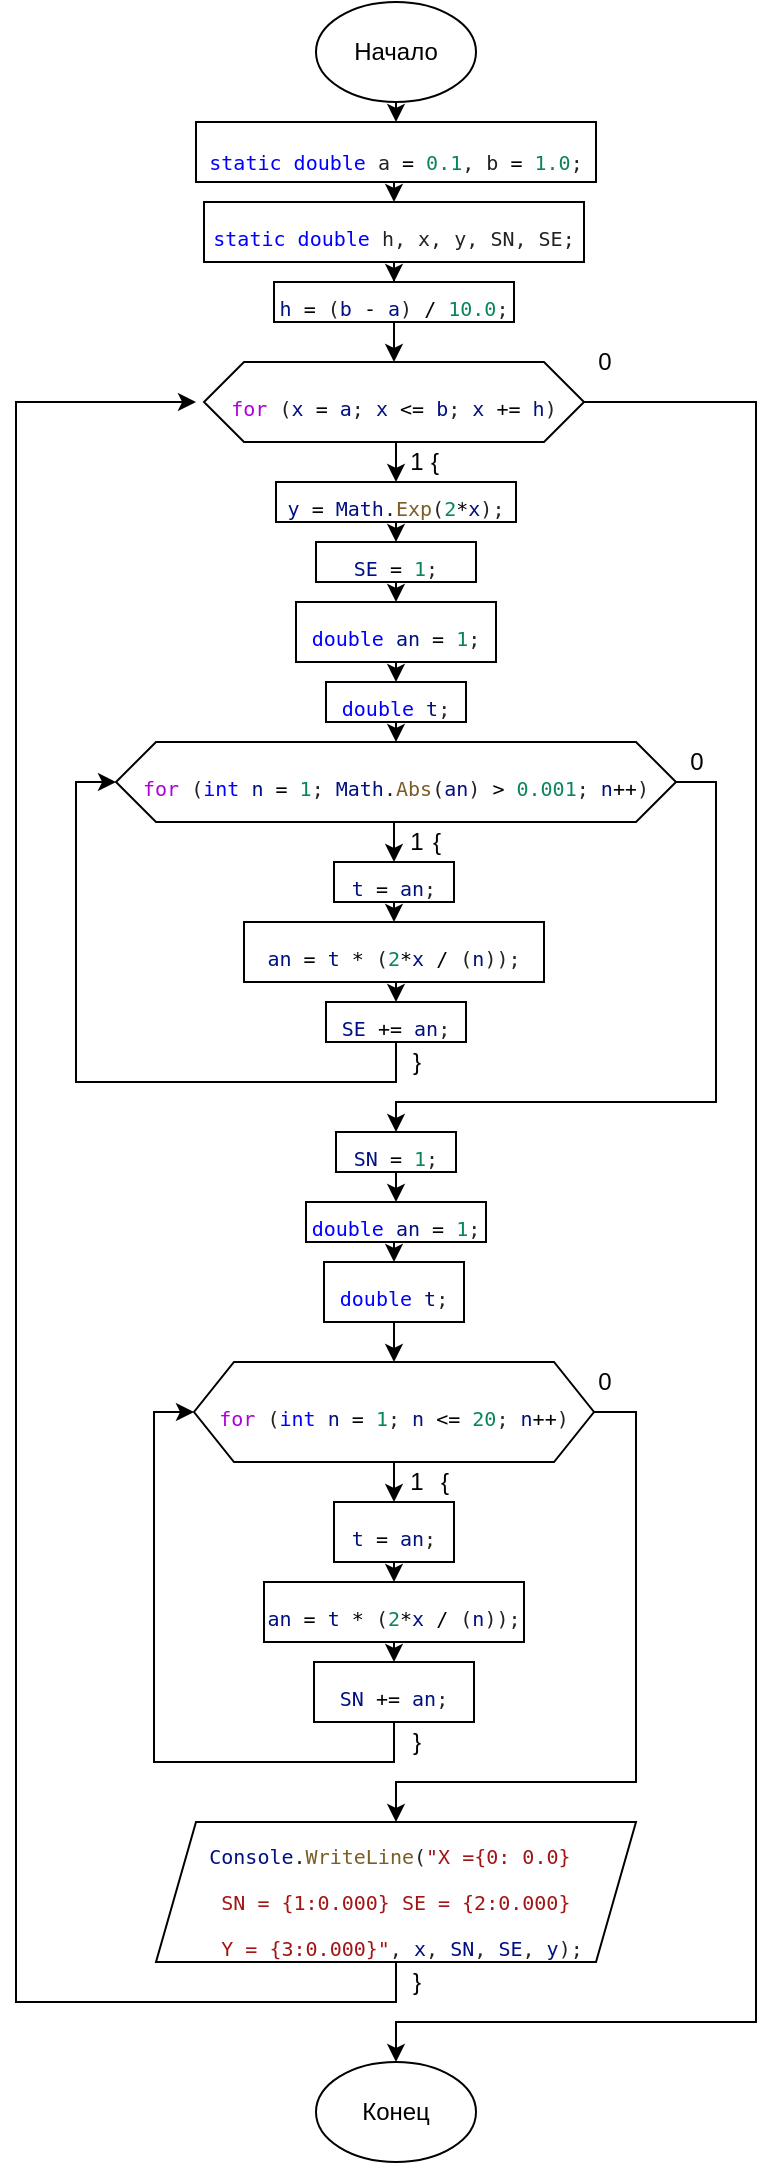 <mxfile version="13.7.3" type="device"><diagram id="C5RBs43oDa-KdzZeNtuy" name="Page-1"><mxGraphModel dx="1422" dy="821" grid="1" gridSize="10" guides="1" tooltips="1" connect="1" arrows="1" fold="1" page="1" pageScale="1" pageWidth="827" pageHeight="1169" math="0" shadow="0"><root><mxCell id="WIyWlLk6GJQsqaUBKTNV-0"/><mxCell id="WIyWlLk6GJQsqaUBKTNV-1" parent="WIyWlLk6GJQsqaUBKTNV-0"/><mxCell id="0BnW02yMZyVKOYkti6cW-2" style="edgeStyle=orthogonalEdgeStyle;rounded=0;orthogonalLoop=1;jettySize=auto;html=1;exitX=0.5;exitY=1;exitDx=0;exitDy=0;entryX=0.5;entryY=0;entryDx=0;entryDy=0;" edge="1" parent="WIyWlLk6GJQsqaUBKTNV-1" source="0BnW02yMZyVKOYkti6cW-0" target="0BnW02yMZyVKOYkti6cW-1"><mxGeometry relative="1" as="geometry"/></mxCell><mxCell id="0BnW02yMZyVKOYkti6cW-0" value="Начало" style="ellipse;whiteSpace=wrap;html=1;" vertex="1" parent="WIyWlLk6GJQsqaUBKTNV-1"><mxGeometry x="280" width="80" height="50" as="geometry"/></mxCell><mxCell id="0BnW02yMZyVKOYkti6cW-4" style="edgeStyle=orthogonalEdgeStyle;rounded=0;orthogonalLoop=1;jettySize=auto;html=1;exitX=0.5;exitY=1;exitDx=0;exitDy=0;entryX=0.5;entryY=0;entryDx=0;entryDy=0;" edge="1" parent="WIyWlLk6GJQsqaUBKTNV-1" source="0BnW02yMZyVKOYkti6cW-1" target="0BnW02yMZyVKOYkti6cW-3"><mxGeometry relative="1" as="geometry"/></mxCell><mxCell id="0BnW02yMZyVKOYkti6cW-1" value="&lt;p class=&quot;western&quot; style=&quot;margin-bottom: 0cm ; direction: ltr ; line-height: 50% ; text-align: left ; background: transparent ; font-family: &amp;#34;calibri&amp;#34; , serif ; font-size: 10px&quot;&gt;&lt;font color=&quot;#0000ff&quot; style=&quot;font-size: 10px&quot;&gt;&lt;font face=&quot;Droid Sans Mono, monospace, monospace, Droid Sans Fallback&quot; style=&quot;font-size: 10px&quot;&gt;&lt;font style=&quot;font-size: 10px&quot;&gt;&lt;span style=&quot;background: rgb(255 , 255 , 255)&quot;&gt;static&lt;/span&gt;&lt;/font&gt;&lt;/font&gt;&lt;/font&gt;&lt;font color=&quot;#000000&quot; style=&quot;font-size: 10px&quot;&gt;&lt;font face=&quot;Droid Sans Mono, monospace, monospace, Droid Sans Fallback&quot; style=&quot;font-size: 10px&quot;&gt;&lt;font style=&quot;font-size: 10px&quot;&gt;&lt;span style=&quot;background: rgb(255 , 255 , 255)&quot;&gt; &lt;/span&gt;&lt;/font&gt;&lt;/font&gt;&lt;/font&gt;&lt;font color=&quot;#0000ff&quot; style=&quot;font-size: 10px&quot;&gt;&lt;font face=&quot;Droid Sans Mono, monospace, monospace, Droid Sans Fallback&quot; style=&quot;font-size: 10px&quot;&gt;&lt;font style=&quot;font-size: 10px&quot;&gt;&lt;span style=&quot;background: rgb(255 , 255 , 255)&quot;&gt;double&lt;/span&gt;&lt;/font&gt;&lt;/font&gt;&lt;/font&gt;&lt;font color=&quot;#000000&quot; style=&quot;font-size: 10px&quot;&gt;&lt;font face=&quot;Droid Sans Mono, monospace, monospace, Droid Sans Fallback&quot; style=&quot;font-size: 10px&quot;&gt;&lt;font style=&quot;font-size: 10px&quot;&gt;&lt;span style=&quot;background: rgb(255 , 255 , 255)&quot;&gt; &lt;/span&gt;&lt;/font&gt;&lt;/font&gt;&lt;/font&gt;&lt;font color=&quot;#222222&quot; style=&quot;font-size: 10px&quot;&gt;&lt;font face=&quot;Droid Sans Mono, monospace, monospace, Droid Sans Fallback&quot; style=&quot;font-size: 10px&quot;&gt;&lt;font style=&quot;font-size: 10px&quot;&gt;&lt;span style=&quot;background: rgb(255 , 255 , 255)&quot;&gt;a&lt;/span&gt;&lt;/font&gt;&lt;/font&gt;&lt;/font&gt;&lt;font color=&quot;#000000&quot; style=&quot;font-size: 10px&quot;&gt;&lt;font face=&quot;Droid Sans Mono, monospace, monospace, Droid Sans Fallback&quot; style=&quot;font-size: 10px&quot;&gt;&lt;font style=&quot;font-size: 10px&quot;&gt;&lt;span style=&quot;background: rgb(255 , 255 , 255)&quot;&gt; = &lt;/span&gt;&lt;/font&gt;&lt;/font&gt;&lt;/font&gt;&lt;font color=&quot;#098658&quot; style=&quot;font-size: 10px&quot;&gt;&lt;font face=&quot;Droid Sans Mono, monospace, monospace, Droid Sans Fallback&quot; style=&quot;font-size: 10px&quot;&gt;&lt;font style=&quot;font-size: 10px&quot;&gt;&lt;span style=&quot;background: rgb(255 , 255 , 255)&quot;&gt;0.1&lt;/span&gt;&lt;/font&gt;&lt;/font&gt;&lt;/font&gt;&lt;font color=&quot;#222222&quot; style=&quot;font-size: 10px&quot;&gt;&lt;font face=&quot;Droid Sans Mono, monospace, monospace, Droid Sans Fallback&quot; style=&quot;font-size: 10px&quot;&gt;&lt;font style=&quot;font-size: 10px&quot;&gt;&lt;span style=&quot;background: rgb(255 , 255 , 255)&quot;&gt;,&lt;/span&gt;&lt;/font&gt;&lt;/font&gt;&lt;/font&gt;&lt;font color=&quot;#000000&quot; style=&quot;font-size: 10px&quot;&gt;&lt;font face=&quot;Droid Sans Mono, monospace, monospace, Droid Sans Fallback&quot; style=&quot;font-size: 10px&quot;&gt;&lt;font style=&quot;font-size: 10px&quot;&gt;&lt;span style=&quot;background: rgb(255 , 255 , 255)&quot;&gt; &lt;/span&gt;&lt;/font&gt;&lt;/font&gt;&lt;/font&gt;&lt;font color=&quot;#222222&quot; style=&quot;font-size: 10px&quot;&gt;&lt;font face=&quot;Droid Sans Mono, monospace, monospace, Droid Sans Fallback&quot; style=&quot;font-size: 10px&quot;&gt;&lt;font style=&quot;font-size: 10px&quot;&gt;&lt;span style=&quot;background: rgb(255 , 255 , 255)&quot;&gt;b&lt;/span&gt;&lt;/font&gt;&lt;/font&gt;&lt;/font&gt;&lt;font color=&quot;#000000&quot; style=&quot;font-size: 10px&quot;&gt;&lt;font face=&quot;Droid Sans Mono, monospace, monospace, Droid Sans Fallback&quot; style=&quot;font-size: 10px&quot;&gt;&lt;font style=&quot;font-size: 10px&quot;&gt;&lt;span style=&quot;background: rgb(255 , 255 , 255)&quot;&gt; = &lt;/span&gt;&lt;/font&gt;&lt;/font&gt;&lt;/font&gt;&lt;font color=&quot;#098658&quot; style=&quot;font-size: 10px&quot;&gt;&lt;font face=&quot;Droid Sans Mono, monospace, monospace, Droid Sans Fallback&quot; style=&quot;font-size: 10px&quot;&gt;&lt;font style=&quot;font-size: 10px&quot;&gt;&lt;span style=&quot;background: rgb(255 , 255 , 255)&quot;&gt;1.0&lt;/span&gt;&lt;/font&gt;&lt;/font&gt;&lt;/font&gt;&lt;font color=&quot;#222222&quot; style=&quot;font-size: 10px&quot;&gt;&lt;font face=&quot;Droid Sans Mono, monospace, monospace, Droid Sans Fallback&quot; style=&quot;font-size: 10px&quot;&gt;&lt;font style=&quot;font-size: 10px&quot;&gt;&lt;span style=&quot;background: rgb(255 , 255 , 255)&quot;&gt;;&lt;/span&gt;&lt;/font&gt;&lt;/font&gt;&lt;/font&gt;&lt;/p&gt;" style="rounded=0;whiteSpace=wrap;html=1;" vertex="1" parent="WIyWlLk6GJQsqaUBKTNV-1"><mxGeometry x="220" y="60" width="200" height="30" as="geometry"/></mxCell><mxCell id="0BnW02yMZyVKOYkti6cW-6" style="edgeStyle=orthogonalEdgeStyle;rounded=0;orthogonalLoop=1;jettySize=auto;html=1;exitX=0.5;exitY=1;exitDx=0;exitDy=0;" edge="1" parent="WIyWlLk6GJQsqaUBKTNV-1" source="0BnW02yMZyVKOYkti6cW-3" target="0BnW02yMZyVKOYkti6cW-5"><mxGeometry relative="1" as="geometry"/></mxCell><mxCell id="0BnW02yMZyVKOYkti6cW-3" value="&lt;p class=&quot;western&quot; style=&quot;margin-bottom: 0cm ; direction: ltr ; line-height: 0% ; text-align: left ; background: transparent ; font-family: &amp;#34;calibri&amp;#34; , serif ; font-size: 10px&quot;&gt;&lt;font color=&quot;#0000ff&quot; style=&quot;font-size: 10px&quot;&gt;&lt;font face=&quot;Droid Sans Mono, monospace, monospace, Droid Sans Fallback&quot; style=&quot;font-size: 10px&quot;&gt;&lt;font style=&quot;font-size: 10px&quot;&gt;&lt;span style=&quot;background: rgb(255 , 255 , 255)&quot;&gt;static&lt;/span&gt;&lt;/font&gt;&lt;/font&gt;&lt;/font&gt;&lt;font color=&quot;#000000&quot; style=&quot;font-size: 10px&quot;&gt;&lt;font face=&quot;Droid Sans Mono, monospace, monospace, Droid Sans Fallback&quot; style=&quot;font-size: 10px&quot;&gt;&lt;font style=&quot;font-size: 10px&quot;&gt;&lt;span style=&quot;background: rgb(255 , 255 , 255)&quot;&gt; &lt;/span&gt;&lt;/font&gt;&lt;/font&gt;&lt;/font&gt;&lt;font color=&quot;#0000ff&quot; style=&quot;font-size: 10px&quot;&gt;&lt;font face=&quot;Droid Sans Mono, monospace, monospace, Droid Sans Fallback&quot; style=&quot;font-size: 10px&quot;&gt;&lt;font style=&quot;font-size: 10px&quot;&gt;&lt;span style=&quot;background: rgb(255 , 255 , 255)&quot;&gt;double&lt;/span&gt;&lt;/font&gt;&lt;/font&gt;&lt;/font&gt;&lt;font color=&quot;#000000&quot; style=&quot;font-size: 10px&quot;&gt;&lt;font face=&quot;Droid Sans Mono, monospace, monospace, Droid Sans Fallback&quot; style=&quot;font-size: 10px&quot;&gt;&lt;font style=&quot;font-size: 10px&quot;&gt;&lt;span style=&quot;background: rgb(255 , 255 , 255)&quot;&gt; &lt;/span&gt;&lt;/font&gt;&lt;/font&gt;&lt;/font&gt;&lt;font color=&quot;#222222&quot; style=&quot;font-size: 10px&quot;&gt;&lt;font face=&quot;Droid Sans Mono, monospace, monospace, Droid Sans Fallback&quot; style=&quot;font-size: 10px&quot;&gt;&lt;font style=&quot;font-size: 10px&quot;&gt;&lt;span style=&quot;background: rgb(255 , 255 , 255)&quot;&gt;h,&lt;/span&gt;&lt;/font&gt;&lt;/font&gt;&lt;/font&gt;&lt;font color=&quot;#000000&quot; style=&quot;font-size: 10px&quot;&gt;&lt;font face=&quot;Droid Sans Mono, monospace, monospace, Droid Sans Fallback&quot; style=&quot;font-size: 10px&quot;&gt;&lt;font style=&quot;font-size: 10px&quot;&gt;&lt;span style=&quot;background: rgb(255 , 255 , 255)&quot;&gt; &lt;/span&gt;&lt;/font&gt;&lt;/font&gt;&lt;/font&gt;&lt;font color=&quot;#222222&quot; style=&quot;font-size: 10px&quot;&gt;&lt;font face=&quot;Droid Sans Mono, monospace, monospace, Droid Sans Fallback&quot; style=&quot;font-size: 10px&quot;&gt;&lt;font style=&quot;font-size: 10px&quot;&gt;&lt;span style=&quot;background: rgb(255 , 255 , 255)&quot;&gt;x,&lt;/span&gt;&lt;/font&gt;&lt;/font&gt;&lt;/font&gt;&lt;font color=&quot;#000000&quot; style=&quot;font-size: 10px&quot;&gt;&lt;font face=&quot;Droid Sans Mono, monospace, monospace, Droid Sans Fallback&quot; style=&quot;font-size: 10px&quot;&gt;&lt;font style=&quot;font-size: 10px&quot;&gt;&lt;span style=&quot;background: rgb(255 , 255 , 255)&quot;&gt; &lt;/span&gt;&lt;/font&gt;&lt;/font&gt;&lt;/font&gt;&lt;font color=&quot;#222222&quot; style=&quot;font-size: 10px&quot;&gt;&lt;font face=&quot;Droid Sans Mono, monospace, monospace, Droid Sans Fallback&quot; style=&quot;font-size: 10px&quot;&gt;&lt;font style=&quot;font-size: 10px&quot;&gt;&lt;span style=&quot;background: rgb(255 , 255 , 255)&quot;&gt;y,&lt;/span&gt;&lt;/font&gt;&lt;/font&gt;&lt;/font&gt;&lt;font color=&quot;#000000&quot; style=&quot;font-size: 10px&quot;&gt;&lt;font face=&quot;Droid Sans Mono, monospace, monospace, Droid Sans Fallback&quot; style=&quot;font-size: 10px&quot;&gt;&lt;font style=&quot;font-size: 10px&quot;&gt;&lt;span style=&quot;background: rgb(255 , 255 , 255)&quot;&gt; &lt;/span&gt;&lt;/font&gt;&lt;/font&gt;&lt;/font&gt;&lt;font color=&quot;#222222&quot; style=&quot;font-size: 10px&quot;&gt;&lt;font face=&quot;Droid Sans Mono, monospace, monospace, Droid Sans Fallback&quot; style=&quot;font-size: 10px&quot;&gt;&lt;font style=&quot;font-size: 10px&quot;&gt;&lt;span style=&quot;background: rgb(255 , 255 , 255)&quot;&gt;SN,&lt;/span&gt;&lt;/font&gt;&lt;/font&gt;&lt;/font&gt;&lt;font color=&quot;#000000&quot; style=&quot;font-size: 10px&quot;&gt;&lt;font face=&quot;Droid Sans Mono, monospace, monospace, Droid Sans Fallback&quot; style=&quot;font-size: 10px&quot;&gt;&lt;font style=&quot;font-size: 10px&quot;&gt;&lt;span style=&quot;background: rgb(255 , 255 , 255)&quot;&gt; &lt;/span&gt;&lt;/font&gt;&lt;/font&gt;&lt;/font&gt;&lt;font color=&quot;#222222&quot; style=&quot;font-size: 10px&quot;&gt;&lt;font face=&quot;Droid Sans Mono, monospace, monospace, Droid Sans Fallback&quot; style=&quot;font-size: 10px&quot;&gt;&lt;font style=&quot;font-size: 10px&quot;&gt;&lt;span style=&quot;background: rgb(255 , 255 , 255)&quot;&gt;SE;&lt;/span&gt;&lt;/font&gt;&lt;/font&gt;&lt;/font&gt;&lt;/p&gt;" style="whiteSpace=wrap;html=1;" vertex="1" parent="WIyWlLk6GJQsqaUBKTNV-1"><mxGeometry x="224" y="100" width="190" height="30" as="geometry"/></mxCell><mxCell id="0BnW02yMZyVKOYkti6cW-8" style="edgeStyle=orthogonalEdgeStyle;rounded=0;orthogonalLoop=1;jettySize=auto;html=1;exitX=0.5;exitY=1;exitDx=0;exitDy=0;entryX=0.5;entryY=0;entryDx=0;entryDy=0;" edge="1" parent="WIyWlLk6GJQsqaUBKTNV-1" source="0BnW02yMZyVKOYkti6cW-5" target="0BnW02yMZyVKOYkti6cW-7"><mxGeometry relative="1" as="geometry"/></mxCell><mxCell id="0BnW02yMZyVKOYkti6cW-5" value="&lt;p class=&quot;western&quot; style=&quot;margin-bottom: 0cm ; direction: ltr ; line-height: 0% ; text-align: left ; background: transparent ; font-family: &amp;#34;calibri&amp;#34; , serif ; font-size: 10px&quot;&gt;&lt;font color=&quot;#001080&quot; style=&quot;font-size: 10px&quot;&gt;&lt;font face=&quot;Droid Sans Mono, monospace, monospace, Droid Sans Fallback&quot; style=&quot;font-size: 10px&quot;&gt;&lt;font style=&quot;font-size: 10px&quot;&gt;&lt;span style=&quot;background: rgb(255 , 255 , 255)&quot;&gt;h&lt;/span&gt;&lt;/font&gt;&lt;/font&gt;&lt;/font&gt;&lt;font color=&quot;#000000&quot; style=&quot;font-size: 10px&quot;&gt;&lt;font face=&quot;Droid Sans Mono, monospace, monospace, Droid Sans Fallback&quot; style=&quot;font-size: 10px&quot;&gt;&lt;font style=&quot;font-size: 10px&quot;&gt;&lt;span style=&quot;background: rgb(255 , 255 , 255)&quot;&gt; = &lt;/span&gt;&lt;/font&gt;&lt;/font&gt;&lt;/font&gt;&lt;font color=&quot;#222222&quot; style=&quot;font-size: 10px&quot;&gt;&lt;font face=&quot;Droid Sans Mono, monospace, monospace, Droid Sans Fallback&quot; style=&quot;font-size: 10px&quot;&gt;&lt;font style=&quot;font-size: 10px&quot;&gt;&lt;span style=&quot;background: rgb(255 , 255 , 255)&quot;&gt;(&lt;/span&gt;&lt;/font&gt;&lt;/font&gt;&lt;/font&gt;&lt;font color=&quot;#001080&quot; style=&quot;font-size: 10px&quot;&gt;&lt;font face=&quot;Droid Sans Mono, monospace, monospace, Droid Sans Fallback&quot; style=&quot;font-size: 10px&quot;&gt;&lt;font style=&quot;font-size: 10px&quot;&gt;&lt;span style=&quot;background: rgb(255 , 255 , 255)&quot;&gt;b&lt;/span&gt;&lt;/font&gt;&lt;/font&gt;&lt;/font&gt;&lt;font color=&quot;#000000&quot; style=&quot;font-size: 10px&quot;&gt;&lt;font face=&quot;Droid Sans Mono, monospace, monospace, Droid Sans Fallback&quot; style=&quot;font-size: 10px&quot;&gt;&lt;font style=&quot;font-size: 10px&quot;&gt;&lt;span style=&quot;background: rgb(255 , 255 , 255)&quot;&gt; - &lt;/span&gt;&lt;/font&gt;&lt;/font&gt;&lt;/font&gt;&lt;font color=&quot;#001080&quot; style=&quot;font-size: 10px&quot;&gt;&lt;font face=&quot;Droid Sans Mono, monospace, monospace, Droid Sans Fallback&quot; style=&quot;font-size: 10px&quot;&gt;&lt;font style=&quot;font-size: 10px&quot;&gt;&lt;span style=&quot;background: rgb(255 , 255 , 255)&quot;&gt;a&lt;/span&gt;&lt;/font&gt;&lt;/font&gt;&lt;/font&gt;&lt;font color=&quot;#222222&quot; style=&quot;font-size: 10px&quot;&gt;&lt;font face=&quot;Droid Sans Mono, monospace, monospace, Droid Sans Fallback&quot; style=&quot;font-size: 10px&quot;&gt;&lt;font style=&quot;font-size: 10px&quot;&gt;&lt;span style=&quot;background: rgb(255 , 255 , 255)&quot;&gt;)&lt;/span&gt;&lt;/font&gt;&lt;/font&gt;&lt;/font&gt;&lt;font color=&quot;#000000&quot; style=&quot;font-size: 10px&quot;&gt;&lt;font face=&quot;Droid Sans Mono, monospace, monospace, Droid Sans Fallback&quot; style=&quot;font-size: 10px&quot;&gt;&lt;font style=&quot;font-size: 10px&quot;&gt;&lt;span style=&quot;background: rgb(255 , 255 , 255)&quot;&gt; / &lt;/span&gt;&lt;/font&gt;&lt;/font&gt;&lt;/font&gt;&lt;font color=&quot;#098658&quot; style=&quot;font-size: 10px&quot;&gt;&lt;font face=&quot;Droid Sans Mono, monospace, monospace, Droid Sans Fallback&quot; style=&quot;font-size: 10px&quot;&gt;&lt;font style=&quot;font-size: 10px&quot;&gt;&lt;span style=&quot;background: rgb(255 , 255 , 255)&quot;&gt;10.0&lt;/span&gt;&lt;/font&gt;&lt;/font&gt;&lt;/font&gt;&lt;font color=&quot;#222222&quot; style=&quot;font-size: 10px&quot;&gt;&lt;font face=&quot;Droid Sans Mono, monospace, monospace, Droid Sans Fallback&quot; style=&quot;font-size: 10px&quot;&gt;&lt;font style=&quot;font-size: 10px&quot;&gt;&lt;span style=&quot;background: rgb(255 , 255 , 255)&quot;&gt;;&lt;/span&gt;&lt;/font&gt;&lt;/font&gt;&lt;/font&gt;&lt;/p&gt;" style="rounded=0;whiteSpace=wrap;html=1;" vertex="1" parent="WIyWlLk6GJQsqaUBKTNV-1"><mxGeometry x="259" y="140" width="120" height="20" as="geometry"/></mxCell><mxCell id="0BnW02yMZyVKOYkti6cW-10" style="edgeStyle=orthogonalEdgeStyle;rounded=0;orthogonalLoop=1;jettySize=auto;html=1;exitX=0.5;exitY=1;exitDx=0;exitDy=0;entryX=0.5;entryY=0;entryDx=0;entryDy=0;" edge="1" parent="WIyWlLk6GJQsqaUBKTNV-1" source="0BnW02yMZyVKOYkti6cW-7" target="0BnW02yMZyVKOYkti6cW-9"><mxGeometry relative="1" as="geometry"/></mxCell><mxCell id="0BnW02yMZyVKOYkti6cW-64" style="edgeStyle=orthogonalEdgeStyle;rounded=0;orthogonalLoop=1;jettySize=auto;html=1;exitX=1;exitY=0.5;exitDx=0;exitDy=0;entryX=0.5;entryY=0;entryDx=0;entryDy=0;" edge="1" parent="WIyWlLk6GJQsqaUBKTNV-1" source="0BnW02yMZyVKOYkti6cW-7" target="0BnW02yMZyVKOYkti6cW-63"><mxGeometry relative="1" as="geometry"><Array as="points"><mxPoint x="500" y="200"/><mxPoint x="500" y="1010"/><mxPoint x="320" y="1010"/></Array></mxGeometry></mxCell><mxCell id="0BnW02yMZyVKOYkti6cW-7" value="&lt;p class=&quot;western&quot; style=&quot;margin-bottom: 0cm ; direction: ltr ; line-height: 0% ; text-align: left ; background: transparent ; font-family: &amp;#34;calibri&amp;#34; , serif ; font-size: 10px&quot;&gt;&lt;font color=&quot;#af00db&quot; style=&quot;font-size: 10px&quot;&gt;&lt;font face=&quot;Droid Sans Mono, monospace, monospace, Droid Sans Fallback&quot; style=&quot;font-size: 10px&quot;&gt;&lt;font style=&quot;font-size: 10px&quot;&gt;&lt;span style=&quot;background: rgb(255 , 255 , 255)&quot;&gt;for&lt;/span&gt;&lt;/font&gt;&lt;/font&gt;&lt;/font&gt;&lt;font color=&quot;#000000&quot; style=&quot;font-size: 10px&quot;&gt;&lt;font face=&quot;Droid Sans Mono, monospace, monospace, Droid Sans Fallback&quot; style=&quot;font-size: 10px&quot;&gt;&lt;font style=&quot;font-size: 10px&quot;&gt;&lt;span style=&quot;background: rgb(255 , 255 , 255)&quot;&gt; &lt;/span&gt;&lt;/font&gt;&lt;/font&gt;&lt;/font&gt;&lt;font color=&quot;#222222&quot; style=&quot;font-size: 10px&quot;&gt;&lt;font face=&quot;Droid Sans Mono, monospace, monospace, Droid Sans Fallback&quot; style=&quot;font-size: 10px&quot;&gt;&lt;font style=&quot;font-size: 10px&quot;&gt;&lt;span style=&quot;background: rgb(255 , 255 , 255)&quot;&gt;(&lt;/span&gt;&lt;/font&gt;&lt;/font&gt;&lt;/font&gt;&lt;font color=&quot;#001080&quot; style=&quot;font-size: 10px&quot;&gt;&lt;font face=&quot;Droid Sans Mono, monospace, monospace, Droid Sans Fallback&quot; style=&quot;font-size: 10px&quot;&gt;&lt;font style=&quot;font-size: 10px&quot;&gt;&lt;span style=&quot;background: rgb(255 , 255 , 255)&quot;&gt;x&lt;/span&gt;&lt;/font&gt;&lt;/font&gt;&lt;/font&gt;&lt;font color=&quot;#000000&quot; style=&quot;font-size: 10px&quot;&gt;&lt;font face=&quot;Droid Sans Mono, monospace, monospace, Droid Sans Fallback&quot; style=&quot;font-size: 10px&quot;&gt;&lt;font style=&quot;font-size: 10px&quot;&gt;&lt;span style=&quot;background: rgb(255 , 255 , 255)&quot;&gt; = &lt;/span&gt;&lt;/font&gt;&lt;/font&gt;&lt;/font&gt;&lt;font color=&quot;#001080&quot; style=&quot;font-size: 10px&quot;&gt;&lt;font face=&quot;Droid Sans Mono, monospace, monospace, Droid Sans Fallback&quot; style=&quot;font-size: 10px&quot;&gt;&lt;font style=&quot;font-size: 10px&quot;&gt;&lt;span style=&quot;background: rgb(255 , 255 , 255)&quot;&gt;a&lt;/span&gt;&lt;/font&gt;&lt;/font&gt;&lt;/font&gt;&lt;font color=&quot;#222222&quot; style=&quot;font-size: 10px&quot;&gt;&lt;font face=&quot;Droid Sans Mono, monospace, monospace, Droid Sans Fallback&quot; style=&quot;font-size: 10px&quot;&gt;&lt;font style=&quot;font-size: 10px&quot;&gt;&lt;span style=&quot;background: rgb(255 , 255 , 255)&quot;&gt;;&lt;/span&gt;&lt;/font&gt;&lt;/font&gt;&lt;/font&gt;&lt;font color=&quot;#000000&quot; style=&quot;font-size: 10px&quot;&gt;&lt;font face=&quot;Droid Sans Mono, monospace, monospace, Droid Sans Fallback&quot; style=&quot;font-size: 10px&quot;&gt;&lt;font style=&quot;font-size: 10px&quot;&gt;&lt;span style=&quot;background: rgb(255 , 255 , 255)&quot;&gt; &lt;/span&gt;&lt;/font&gt;&lt;/font&gt;&lt;/font&gt;&lt;font color=&quot;#001080&quot; style=&quot;font-size: 10px&quot;&gt;&lt;font face=&quot;Droid Sans Mono, monospace, monospace, Droid Sans Fallback&quot; style=&quot;font-size: 10px&quot;&gt;&lt;font style=&quot;font-size: 10px&quot;&gt;&lt;span style=&quot;background: rgb(255 , 255 , 255)&quot;&gt;x&lt;/span&gt;&lt;/font&gt;&lt;/font&gt;&lt;/font&gt;&lt;font color=&quot;#000000&quot; style=&quot;font-size: 10px&quot;&gt;&lt;font face=&quot;Droid Sans Mono, monospace, monospace, Droid Sans Fallback&quot; style=&quot;font-size: 10px&quot;&gt;&lt;font style=&quot;font-size: 10px&quot;&gt;&lt;span style=&quot;background: rgb(255 , 255 , 255)&quot;&gt; &amp;lt;= &lt;/span&gt;&lt;/font&gt;&lt;/font&gt;&lt;/font&gt;&lt;font color=&quot;#001080&quot; style=&quot;font-size: 10px&quot;&gt;&lt;font face=&quot;Droid Sans Mono, monospace, monospace, Droid Sans Fallback&quot; style=&quot;font-size: 10px&quot;&gt;&lt;font style=&quot;font-size: 10px&quot;&gt;&lt;span style=&quot;background: rgb(255 , 255 , 255)&quot;&gt;b&lt;/span&gt;&lt;/font&gt;&lt;/font&gt;&lt;/font&gt;&lt;font color=&quot;#222222&quot; style=&quot;font-size: 10px&quot;&gt;&lt;font face=&quot;Droid Sans Mono, monospace, monospace, Droid Sans Fallback&quot; style=&quot;font-size: 10px&quot;&gt;&lt;font style=&quot;font-size: 10px&quot;&gt;&lt;span style=&quot;background: rgb(255 , 255 , 255)&quot;&gt;;&lt;/span&gt;&lt;/font&gt;&lt;/font&gt;&lt;/font&gt;&lt;font color=&quot;#000000&quot; style=&quot;font-size: 10px&quot;&gt;&lt;font face=&quot;Droid Sans Mono, monospace, monospace, Droid Sans Fallback&quot; style=&quot;font-size: 10px&quot;&gt;&lt;font style=&quot;font-size: 10px&quot;&gt;&lt;span style=&quot;background: rgb(255 , 255 , 255)&quot;&gt; &lt;/span&gt;&lt;/font&gt;&lt;/font&gt;&lt;/font&gt;&lt;font color=&quot;#001080&quot; style=&quot;font-size: 10px&quot;&gt;&lt;font face=&quot;Droid Sans Mono, monospace, monospace, Droid Sans Fallback&quot; style=&quot;font-size: 10px&quot;&gt;&lt;font style=&quot;font-size: 10px&quot;&gt;&lt;span style=&quot;background: rgb(255 , 255 , 255)&quot;&gt;x&lt;/span&gt;&lt;/font&gt;&lt;/font&gt;&lt;/font&gt;&lt;font color=&quot;#000000&quot; style=&quot;font-size: 10px&quot;&gt;&lt;font face=&quot;Droid Sans Mono, monospace, monospace, Droid Sans Fallback&quot; style=&quot;font-size: 10px&quot;&gt;&lt;font style=&quot;font-size: 10px&quot;&gt;&lt;span style=&quot;background: rgb(255 , 255 , 255)&quot;&gt; += &lt;/span&gt;&lt;/font&gt;&lt;/font&gt;&lt;/font&gt;&lt;font color=&quot;#001080&quot; style=&quot;font-size: 10px&quot;&gt;&lt;font face=&quot;Droid Sans Mono, monospace, monospace, Droid Sans Fallback&quot; style=&quot;font-size: 10px&quot;&gt;&lt;font style=&quot;font-size: 10px&quot;&gt;&lt;span style=&quot;background: rgb(255 , 255 , 255)&quot;&gt;h&lt;/span&gt;&lt;/font&gt;&lt;/font&gt;&lt;/font&gt;&lt;font color=&quot;#222222&quot; style=&quot;font-size: 10px&quot;&gt;&lt;font face=&quot;Droid Sans Mono, monospace, monospace, Droid Sans Fallback&quot; style=&quot;font-size: 10px&quot;&gt;&lt;font style=&quot;font-size: 10px&quot;&gt;&lt;span style=&quot;background: rgb(255 , 255 , 255)&quot;&gt;)&lt;/span&gt;&lt;/font&gt;&lt;/font&gt;&lt;/font&gt;&lt;/p&gt;" style="shape=hexagon;perimeter=hexagonPerimeter2;whiteSpace=wrap;html=1;fixedSize=1;" vertex="1" parent="WIyWlLk6GJQsqaUBKTNV-1"><mxGeometry x="224" y="180" width="190" height="40" as="geometry"/></mxCell><mxCell id="0BnW02yMZyVKOYkti6cW-12" style="edgeStyle=orthogonalEdgeStyle;rounded=0;orthogonalLoop=1;jettySize=auto;html=1;exitX=0.5;exitY=1;exitDx=0;exitDy=0;entryX=0.5;entryY=0;entryDx=0;entryDy=0;" edge="1" parent="WIyWlLk6GJQsqaUBKTNV-1" source="0BnW02yMZyVKOYkti6cW-9" target="0BnW02yMZyVKOYkti6cW-11"><mxGeometry relative="1" as="geometry"/></mxCell><mxCell id="0BnW02yMZyVKOYkti6cW-9" value="&lt;p class=&quot;western&quot; style=&quot;margin-bottom: 0cm ; direction: ltr ; line-height: 0% ; text-align: left ; background: transparent ; font-family: &amp;#34;calibri&amp;#34; , serif ; font-size: 10px&quot;&gt;&lt;font color=&quot;#001080&quot; style=&quot;font-size: 10px&quot;&gt;&lt;font face=&quot;Droid Sans Mono, monospace, monospace, Droid Sans Fallback&quot; style=&quot;font-size: 10px&quot;&gt;&lt;font style=&quot;font-size: 10px&quot;&gt;&lt;span style=&quot;background: rgb(255 , 255 , 255)&quot;&gt;y&lt;/span&gt;&lt;/font&gt;&lt;/font&gt;&lt;/font&gt;&lt;font color=&quot;#000000&quot; style=&quot;font-size: 10px&quot;&gt;&lt;font face=&quot;Droid Sans Mono, monospace, monospace, Droid Sans Fallback&quot; style=&quot;font-size: 10px&quot;&gt;&lt;font style=&quot;font-size: 10px&quot;&gt;&lt;span style=&quot;background: rgb(255 , 255 , 255)&quot;&gt; = &lt;/span&gt;&lt;/font&gt;&lt;/font&gt;&lt;/font&gt;&lt;font color=&quot;#001080&quot; style=&quot;font-size: 10px&quot;&gt;&lt;font face=&quot;Droid Sans Mono, monospace, monospace, Droid Sans Fallback&quot; style=&quot;font-size: 10px&quot;&gt;&lt;font style=&quot;font-size: 10px&quot;&gt;&lt;span style=&quot;background: rgb(255 , 255 , 255)&quot;&gt;Math&lt;/span&gt;&lt;/font&gt;&lt;/font&gt;&lt;/font&gt;&lt;font color=&quot;#222222&quot; style=&quot;font-size: 10px&quot;&gt;&lt;font face=&quot;Droid Sans Mono, monospace, monospace, Droid Sans Fallback&quot; style=&quot;font-size: 10px&quot;&gt;&lt;font style=&quot;font-size: 10px&quot;&gt;&lt;span style=&quot;background: rgb(255 , 255 , 255)&quot;&gt;.&lt;/span&gt;&lt;/font&gt;&lt;/font&gt;&lt;/font&gt;&lt;font color=&quot;#795e26&quot; style=&quot;font-size: 10px&quot;&gt;&lt;font face=&quot;Droid Sans Mono, monospace, monospace, Droid Sans Fallback&quot; style=&quot;font-size: 10px&quot;&gt;&lt;font style=&quot;font-size: 10px&quot;&gt;&lt;span style=&quot;background: rgb(255 , 255 , 255)&quot;&gt;Exp&lt;/span&gt;&lt;/font&gt;&lt;/font&gt;&lt;/font&gt;&lt;font color=&quot;#222222&quot; style=&quot;font-size: 10px&quot;&gt;&lt;font face=&quot;Droid Sans Mono, monospace, monospace, Droid Sans Fallback&quot; style=&quot;font-size: 10px&quot;&gt;&lt;font style=&quot;font-size: 10px&quot;&gt;&lt;span style=&quot;background: rgb(255 , 255 , 255)&quot;&gt;(&lt;/span&gt;&lt;/font&gt;&lt;/font&gt;&lt;/font&gt;&lt;font color=&quot;#098658&quot; style=&quot;font-size: 10px&quot;&gt;&lt;font face=&quot;Droid Sans Mono, monospace, monospace, Droid Sans Fallback&quot; style=&quot;font-size: 10px&quot;&gt;&lt;font style=&quot;font-size: 10px&quot;&gt;&lt;span style=&quot;background: rgb(255 , 255 , 255)&quot;&gt;2&lt;/span&gt;&lt;/font&gt;&lt;/font&gt;&lt;/font&gt;&lt;font color=&quot;#000000&quot; style=&quot;font-size: 10px&quot;&gt;&lt;font face=&quot;Droid Sans Mono, monospace, monospace, Droid Sans Fallback&quot; style=&quot;font-size: 10px&quot;&gt;&lt;font style=&quot;font-size: 10px&quot;&gt;&lt;span style=&quot;background: rgb(255 , 255 , 255)&quot;&gt;*&lt;/span&gt;&lt;/font&gt;&lt;/font&gt;&lt;/font&gt;&lt;font color=&quot;#001080&quot; style=&quot;font-size: 10px&quot;&gt;&lt;font face=&quot;Droid Sans Mono, monospace, monospace, Droid Sans Fallback&quot; style=&quot;font-size: 10px&quot;&gt;&lt;font style=&quot;font-size: 10px&quot;&gt;&lt;span style=&quot;background: rgb(255 , 255 , 255)&quot;&gt;x&lt;/span&gt;&lt;/font&gt;&lt;/font&gt;&lt;/font&gt;&lt;font color=&quot;#222222&quot; style=&quot;font-size: 10px&quot;&gt;&lt;font face=&quot;Droid Sans Mono, monospace, monospace, Droid Sans Fallback&quot; style=&quot;font-size: 10px&quot;&gt;&lt;font style=&quot;font-size: 10px&quot;&gt;&lt;span style=&quot;background: rgb(255 , 255 , 255)&quot;&gt;);&lt;/span&gt;&lt;/font&gt;&lt;/font&gt;&lt;/font&gt;&lt;/p&gt;" style="rounded=0;whiteSpace=wrap;html=1;" vertex="1" parent="WIyWlLk6GJQsqaUBKTNV-1"><mxGeometry x="260" y="240" width="120" height="20" as="geometry"/></mxCell><mxCell id="0BnW02yMZyVKOYkti6cW-15" style="edgeStyle=orthogonalEdgeStyle;rounded=0;orthogonalLoop=1;jettySize=auto;html=1;exitX=0.5;exitY=1;exitDx=0;exitDy=0;entryX=0.5;entryY=0;entryDx=0;entryDy=0;" edge="1" parent="WIyWlLk6GJQsqaUBKTNV-1" source="0BnW02yMZyVKOYkti6cW-11" target="0BnW02yMZyVKOYkti6cW-14"><mxGeometry relative="1" as="geometry"/></mxCell><mxCell id="0BnW02yMZyVKOYkti6cW-11" value="&lt;p class=&quot;western&quot; style=&quot;margin-bottom: 0cm ; direction: ltr ; line-height: 0% ; text-align: left ; background: transparent ; font-family: &amp;#34;calibri&amp;#34; , serif ; font-size: 10px&quot;&gt;&lt;font color=&quot;#001080&quot; style=&quot;font-size: 10px&quot;&gt;&lt;font face=&quot;Droid Sans Mono, monospace, monospace, Droid Sans Fallback&quot; style=&quot;font-size: 10px&quot;&gt;&lt;font style=&quot;font-size: 10px&quot;&gt;&lt;span style=&quot;background: rgb(255 , 255 , 255)&quot;&gt;SE&lt;/span&gt;&lt;/font&gt;&lt;/font&gt;&lt;/font&gt;&lt;font color=&quot;#000000&quot; style=&quot;font-size: 10px&quot;&gt;&lt;font face=&quot;Droid Sans Mono, monospace, monospace, Droid Sans Fallback&quot; style=&quot;font-size: 10px&quot;&gt;&lt;font style=&quot;font-size: 10px&quot;&gt;&lt;span style=&quot;background: rgb(255 , 255 , 255)&quot;&gt; = &lt;/span&gt;&lt;/font&gt;&lt;/font&gt;&lt;/font&gt;&lt;font color=&quot;#098658&quot; style=&quot;font-size: 10px&quot;&gt;&lt;font face=&quot;Droid Sans Mono, monospace, monospace, Droid Sans Fallback&quot; style=&quot;font-size: 10px&quot;&gt;&lt;font style=&quot;font-size: 10px&quot;&gt;&lt;span style=&quot;background: rgb(255 , 255 , 255)&quot;&gt;1&lt;/span&gt;&lt;/font&gt;&lt;/font&gt;&lt;/font&gt;&lt;font color=&quot;#222222&quot; style=&quot;font-size: 10px&quot;&gt;&lt;font face=&quot;Droid Sans Mono, monospace, monospace, Droid Sans Fallback&quot; style=&quot;font-size: 10px&quot;&gt;&lt;font style=&quot;font-size: 10px&quot;&gt;&lt;span style=&quot;background: rgb(255 , 255 , 255)&quot;&gt;;&lt;/span&gt;&lt;/font&gt;&lt;/font&gt;&lt;/font&gt;&lt;/p&gt;" style="whiteSpace=wrap;html=1;" vertex="1" parent="WIyWlLk6GJQsqaUBKTNV-1"><mxGeometry x="280" y="270" width="80" height="20" as="geometry"/></mxCell><mxCell id="0BnW02yMZyVKOYkti6cW-13" value="1" style="text;html=1;align=center;verticalAlign=middle;resizable=0;points=[];autosize=1;" vertex="1" parent="WIyWlLk6GJQsqaUBKTNV-1"><mxGeometry x="320" y="220" width="20" height="20" as="geometry"/></mxCell><mxCell id="0BnW02yMZyVKOYkti6cW-51" style="edgeStyle=orthogonalEdgeStyle;rounded=0;orthogonalLoop=1;jettySize=auto;html=1;exitX=0.5;exitY=1;exitDx=0;exitDy=0;entryX=0.5;entryY=0;entryDx=0;entryDy=0;" edge="1" parent="WIyWlLk6GJQsqaUBKTNV-1" source="0BnW02yMZyVKOYkti6cW-14" target="0BnW02yMZyVKOYkti6cW-16"><mxGeometry relative="1" as="geometry"/></mxCell><mxCell id="0BnW02yMZyVKOYkti6cW-14" value="&lt;p class=&quot;western&quot; style=&quot;margin-bottom: 0cm ; direction: ltr ; line-height: 0% ; text-align: left ; background: transparent ; font-family: &amp;#34;calibri&amp;#34; , serif ; font-size: 10px&quot;&gt;&lt;font color=&quot;#0000ff&quot; style=&quot;font-size: 10px&quot;&gt;&lt;font face=&quot;Droid Sans Mono, monospace, monospace, Droid Sans Fallback&quot; style=&quot;font-size: 10px&quot;&gt;&lt;font style=&quot;font-size: 10px&quot;&gt;&lt;span style=&quot;background: rgb(255 , 255 , 255)&quot;&gt;double&lt;/span&gt;&lt;/font&gt;&lt;/font&gt;&lt;/font&gt;&lt;font color=&quot;#000000&quot; style=&quot;font-size: 10px&quot;&gt;&lt;font face=&quot;Droid Sans Mono, monospace, monospace, Droid Sans Fallback&quot; style=&quot;font-size: 10px&quot;&gt;&lt;font style=&quot;font-size: 10px&quot;&gt;&lt;span style=&quot;background: rgb(255 , 255 , 255)&quot;&gt; &lt;/span&gt;&lt;/font&gt;&lt;/font&gt;&lt;/font&gt;&lt;font color=&quot;#001080&quot; style=&quot;font-size: 10px&quot;&gt;&lt;font face=&quot;Droid Sans Mono, monospace, monospace, Droid Sans Fallback&quot; style=&quot;font-size: 10px&quot;&gt;&lt;font style=&quot;font-size: 10px&quot;&gt;&lt;span style=&quot;background: rgb(255 , 255 , 255)&quot;&gt;an&lt;/span&gt;&lt;/font&gt;&lt;/font&gt;&lt;/font&gt;&lt;font color=&quot;#000000&quot; style=&quot;font-size: 10px&quot;&gt;&lt;font face=&quot;Droid Sans Mono, monospace, monospace, Droid Sans Fallback&quot; style=&quot;font-size: 10px&quot;&gt;&lt;font style=&quot;font-size: 10px&quot;&gt;&lt;span style=&quot;background: rgb(255 , 255 , 255)&quot;&gt; = &lt;/span&gt;&lt;/font&gt;&lt;/font&gt;&lt;/font&gt;&lt;font color=&quot;#098658&quot; style=&quot;font-size: 10px&quot;&gt;&lt;font face=&quot;Droid Sans Mono, monospace, monospace, Droid Sans Fallback&quot; style=&quot;font-size: 10px&quot;&gt;&lt;font style=&quot;font-size: 10px&quot;&gt;&lt;span style=&quot;background: rgb(255 , 255 , 255)&quot;&gt;1&lt;/span&gt;&lt;/font&gt;&lt;/font&gt;&lt;/font&gt;&lt;font color=&quot;#222222&quot; style=&quot;font-size: 10px&quot;&gt;&lt;font face=&quot;Droid Sans Mono, monospace, monospace, Droid Sans Fallback&quot; style=&quot;font-size: 10px&quot;&gt;&lt;font style=&quot;font-size: 10px&quot;&gt;&lt;span style=&quot;background: rgb(255 , 255 , 255)&quot;&gt;;&lt;/span&gt;&lt;/font&gt;&lt;/font&gt;&lt;/font&gt;&lt;/p&gt;" style="whiteSpace=wrap;html=1;" vertex="1" parent="WIyWlLk6GJQsqaUBKTNV-1"><mxGeometry x="270" y="300" width="100" height="30" as="geometry"/></mxCell><mxCell id="0BnW02yMZyVKOYkti6cW-19" style="edgeStyle=orthogonalEdgeStyle;rounded=0;orthogonalLoop=1;jettySize=auto;html=1;exitX=0.5;exitY=1;exitDx=0;exitDy=0;entryX=0.5;entryY=0;entryDx=0;entryDy=0;" edge="1" parent="WIyWlLk6GJQsqaUBKTNV-1" source="0BnW02yMZyVKOYkti6cW-16" target="0BnW02yMZyVKOYkti6cW-18"><mxGeometry relative="1" as="geometry"/></mxCell><mxCell id="0BnW02yMZyVKOYkti6cW-16" value="&lt;p class=&quot;western&quot; style=&quot;margin-bottom: 0cm ; direction: ltr ; line-height: 0% ; text-align: left ; background: transparent ; font-family: &amp;#34;calibri&amp;#34; , serif ; font-size: 10px&quot;&gt;&lt;font color=&quot;#0000ff&quot; style=&quot;font-size: 10px&quot;&gt;&lt;font face=&quot;Droid Sans Mono, monospace, monospace, Droid Sans Fallback&quot; style=&quot;font-size: 10px&quot;&gt;&lt;font style=&quot;font-size: 10px&quot;&gt;&lt;span style=&quot;background: rgb(255 , 255 , 255)&quot;&gt;double&lt;/span&gt;&lt;/font&gt;&lt;/font&gt;&lt;/font&gt;&lt;font color=&quot;#000000&quot; style=&quot;font-size: 10px&quot;&gt;&lt;font face=&quot;Droid Sans Mono, monospace, monospace, Droid Sans Fallback&quot; style=&quot;font-size: 10px&quot;&gt;&lt;font style=&quot;font-size: 10px&quot;&gt;&lt;span style=&quot;background: rgb(255 , 255 , 255)&quot;&gt; &lt;/span&gt;&lt;/font&gt;&lt;/font&gt;&lt;/font&gt;&lt;font color=&quot;#001080&quot; style=&quot;font-size: 10px&quot;&gt;&lt;font face=&quot;Droid Sans Mono, monospace, monospace, Droid Sans Fallback&quot; style=&quot;font-size: 10px&quot;&gt;&lt;font style=&quot;font-size: 10px&quot;&gt;&lt;span style=&quot;background: rgb(255 , 255 , 255)&quot;&gt;t&lt;/span&gt;&lt;/font&gt;&lt;/font&gt;&lt;/font&gt;&lt;font color=&quot;#222222&quot; style=&quot;font-size: 10px&quot;&gt;&lt;font face=&quot;Droid Sans Mono, monospace, monospace, Droid Sans Fallback&quot; style=&quot;font-size: 10px&quot;&gt;&lt;font style=&quot;font-size: 10px&quot;&gt;&lt;span style=&quot;background: rgb(255 , 255 , 255)&quot;&gt;;&lt;/span&gt;&lt;/font&gt;&lt;/font&gt;&lt;/font&gt;&lt;/p&gt;" style="whiteSpace=wrap;html=1;" vertex="1" parent="WIyWlLk6GJQsqaUBKTNV-1"><mxGeometry x="285" y="340" width="70" height="20" as="geometry"/></mxCell><mxCell id="0BnW02yMZyVKOYkti6cW-55" style="edgeStyle=orthogonalEdgeStyle;rounded=0;orthogonalLoop=1;jettySize=auto;html=1;exitX=0.5;exitY=1;exitDx=0;exitDy=0;entryX=0.5;entryY=0;entryDx=0;entryDy=0;" edge="1" parent="WIyWlLk6GJQsqaUBKTNV-1" source="0BnW02yMZyVKOYkti6cW-18" target="0BnW02yMZyVKOYkti6cW-20"><mxGeometry relative="1" as="geometry"/></mxCell><mxCell id="0BnW02yMZyVKOYkti6cW-58" style="edgeStyle=orthogonalEdgeStyle;rounded=0;orthogonalLoop=1;jettySize=auto;html=1;exitX=1;exitY=0.5;exitDx=0;exitDy=0;entryX=0.5;entryY=0;entryDx=0;entryDy=0;" edge="1" parent="WIyWlLk6GJQsqaUBKTNV-1" source="0BnW02yMZyVKOYkti6cW-18" target="0BnW02yMZyVKOYkti6cW-31"><mxGeometry relative="1" as="geometry"><Array as="points"><mxPoint x="480" y="390"/><mxPoint x="480" y="550"/><mxPoint x="320" y="550"/></Array></mxGeometry></mxCell><mxCell id="0BnW02yMZyVKOYkti6cW-18" value="&lt;p class=&quot;western&quot; style=&quot;margin-bottom: 0cm ; direction: ltr ; line-height: 0% ; text-align: left ; background: transparent ; font-family: &amp;#34;calibri&amp;#34; , serif ; font-size: 10px&quot;&gt;&lt;font color=&quot;#af00db&quot; style=&quot;font-size: 10px&quot;&gt;&lt;font face=&quot;Droid Sans Mono, monospace, monospace, Droid Sans Fallback&quot; style=&quot;font-size: 10px&quot;&gt;&lt;font style=&quot;font-size: 10px&quot;&gt;&lt;span style=&quot;background: rgb(255 , 255 , 255)&quot;&gt;for&lt;/span&gt;&lt;/font&gt;&lt;/font&gt;&lt;/font&gt;&lt;font color=&quot;#000000&quot; style=&quot;font-size: 10px&quot;&gt;&lt;font face=&quot;Droid Sans Mono, monospace, monospace, Droid Sans Fallback&quot; style=&quot;font-size: 10px&quot;&gt;&lt;font style=&quot;font-size: 10px&quot;&gt;&lt;span style=&quot;background: rgb(255 , 255 , 255)&quot;&gt; &lt;/span&gt;&lt;/font&gt;&lt;/font&gt;&lt;/font&gt;&lt;font color=&quot;#222222&quot; style=&quot;font-size: 10px&quot;&gt;&lt;font face=&quot;Droid Sans Mono, monospace, monospace, Droid Sans Fallback&quot; style=&quot;font-size: 10px&quot;&gt;&lt;font style=&quot;font-size: 10px&quot;&gt;&lt;span style=&quot;background: rgb(255 , 255 , 255)&quot;&gt;(&lt;/span&gt;&lt;/font&gt;&lt;/font&gt;&lt;/font&gt;&lt;font color=&quot;#0000ff&quot; style=&quot;font-size: 10px&quot;&gt;&lt;font face=&quot;Droid Sans Mono, monospace, monospace, Droid Sans Fallback&quot; style=&quot;font-size: 10px&quot;&gt;&lt;font style=&quot;font-size: 10px&quot;&gt;&lt;span style=&quot;background: rgb(255 , 255 , 255)&quot;&gt;int&lt;/span&gt;&lt;/font&gt;&lt;/font&gt;&lt;/font&gt;&lt;font color=&quot;#000000&quot; style=&quot;font-size: 10px&quot;&gt;&lt;font face=&quot;Droid Sans Mono, monospace, monospace, Droid Sans Fallback&quot; style=&quot;font-size: 10px&quot;&gt;&lt;font style=&quot;font-size: 10px&quot;&gt;&lt;span style=&quot;background: rgb(255 , 255 , 255)&quot;&gt; &lt;/span&gt;&lt;/font&gt;&lt;/font&gt;&lt;/font&gt;&lt;font color=&quot;#001080&quot; style=&quot;font-size: 10px&quot;&gt;&lt;font face=&quot;Droid Sans Mono, monospace, monospace, Droid Sans Fallback&quot; style=&quot;font-size: 10px&quot;&gt;&lt;font style=&quot;font-size: 10px&quot;&gt;&lt;span style=&quot;background: rgb(255 , 255 , 255)&quot;&gt;n&lt;/span&gt;&lt;/font&gt;&lt;/font&gt;&lt;/font&gt;&lt;font color=&quot;#000000&quot; style=&quot;font-size: 10px&quot;&gt;&lt;font face=&quot;Droid Sans Mono, monospace, monospace, Droid Sans Fallback&quot; style=&quot;font-size: 10px&quot;&gt;&lt;font style=&quot;font-size: 10px&quot;&gt;&lt;span style=&quot;background: rgb(255 , 255 , 255)&quot;&gt; = &lt;/span&gt;&lt;/font&gt;&lt;/font&gt;&lt;/font&gt;&lt;font color=&quot;#098658&quot; style=&quot;font-size: 10px&quot;&gt;&lt;font face=&quot;Droid Sans Mono, monospace, monospace, Droid Sans Fallback&quot; style=&quot;font-size: 10px&quot;&gt;&lt;font style=&quot;font-size: 10px&quot;&gt;&lt;span style=&quot;background: rgb(255 , 255 , 255)&quot;&gt;1&lt;/span&gt;&lt;/font&gt;&lt;/font&gt;&lt;/font&gt;&lt;font color=&quot;#222222&quot; style=&quot;font-size: 10px&quot;&gt;&lt;font face=&quot;Droid Sans Mono, monospace, monospace, Droid Sans Fallback&quot; style=&quot;font-size: 10px&quot;&gt;&lt;font style=&quot;font-size: 10px&quot;&gt;&lt;span style=&quot;background: rgb(255 , 255 , 255)&quot;&gt;;&lt;/span&gt;&lt;/font&gt;&lt;/font&gt;&lt;/font&gt;&lt;font color=&quot;#000000&quot; style=&quot;font-size: 10px&quot;&gt;&lt;font face=&quot;Droid Sans Mono, monospace, monospace, Droid Sans Fallback&quot; style=&quot;font-size: 10px&quot;&gt;&lt;font style=&quot;font-size: 10px&quot;&gt;&lt;span style=&quot;background: rgb(255 , 255 , 255)&quot;&gt; &lt;/span&gt;&lt;/font&gt;&lt;/font&gt;&lt;/font&gt;&lt;font color=&quot;#001080&quot; style=&quot;font-size: 10px&quot;&gt;&lt;font face=&quot;Droid Sans Mono, monospace, monospace, Droid Sans Fallback&quot; style=&quot;font-size: 10px&quot;&gt;&lt;font style=&quot;font-size: 10px&quot;&gt;&lt;span style=&quot;background: rgb(255 , 255 , 255)&quot;&gt;Math&lt;/span&gt;&lt;/font&gt;&lt;/font&gt;&lt;/font&gt;&lt;font color=&quot;#222222&quot; style=&quot;font-size: 10px&quot;&gt;&lt;font face=&quot;Droid Sans Mono, monospace, monospace, Droid Sans Fallback&quot; style=&quot;font-size: 10px&quot;&gt;&lt;font style=&quot;font-size: 10px&quot;&gt;&lt;span style=&quot;background: rgb(255 , 255 , 255)&quot;&gt;.&lt;/span&gt;&lt;/font&gt;&lt;/font&gt;&lt;/font&gt;&lt;font color=&quot;#795e26&quot; style=&quot;font-size: 10px&quot;&gt;&lt;font face=&quot;Droid Sans Mono, monospace, monospace, Droid Sans Fallback&quot; style=&quot;font-size: 10px&quot;&gt;&lt;font style=&quot;font-size: 10px&quot;&gt;&lt;span style=&quot;background: rgb(255 , 255 , 255)&quot;&gt;Abs&lt;/span&gt;&lt;/font&gt;&lt;/font&gt;&lt;/font&gt;&lt;font color=&quot;#222222&quot; style=&quot;font-size: 10px&quot;&gt;&lt;font face=&quot;Droid Sans Mono, monospace, monospace, Droid Sans Fallback&quot; style=&quot;font-size: 10px&quot;&gt;&lt;font style=&quot;font-size: 10px&quot;&gt;&lt;span style=&quot;background: rgb(255 , 255 , 255)&quot;&gt;(&lt;/span&gt;&lt;/font&gt;&lt;/font&gt;&lt;/font&gt;&lt;font color=&quot;#001080&quot; style=&quot;font-size: 10px&quot;&gt;&lt;font face=&quot;Droid Sans Mono, monospace, monospace, Droid Sans Fallback&quot; style=&quot;font-size: 10px&quot;&gt;&lt;font style=&quot;font-size: 10px&quot;&gt;&lt;span style=&quot;background: rgb(255 , 255 , 255)&quot;&gt;an&lt;/span&gt;&lt;/font&gt;&lt;/font&gt;&lt;/font&gt;&lt;font color=&quot;#222222&quot; style=&quot;font-size: 10px&quot;&gt;&lt;font face=&quot;Droid Sans Mono, monospace, monospace, Droid Sans Fallback&quot; style=&quot;font-size: 10px&quot;&gt;&lt;font style=&quot;font-size: 10px&quot;&gt;&lt;span style=&quot;background: rgb(255 , 255 , 255)&quot;&gt;)&lt;/span&gt;&lt;/font&gt;&lt;/font&gt;&lt;/font&gt;&lt;font color=&quot;#000000&quot; style=&quot;font-size: 10px&quot;&gt;&lt;font face=&quot;Droid Sans Mono, monospace, monospace, Droid Sans Fallback&quot; style=&quot;font-size: 10px&quot;&gt;&lt;font style=&quot;font-size: 10px&quot;&gt;&lt;span style=&quot;background: rgb(255 , 255 , 255)&quot;&gt; &amp;gt; &lt;/span&gt;&lt;/font&gt;&lt;/font&gt;&lt;/font&gt;&lt;font color=&quot;#098658&quot; style=&quot;font-size: 10px&quot;&gt;&lt;font face=&quot;Droid Sans Mono, monospace, monospace, Droid Sans Fallback&quot; style=&quot;font-size: 10px&quot;&gt;&lt;font style=&quot;font-size: 10px&quot;&gt;&lt;span style=&quot;background: rgb(255 , 255 , 255)&quot;&gt;0.001&lt;/span&gt;&lt;/font&gt;&lt;/font&gt;&lt;/font&gt;&lt;font color=&quot;#222222&quot; style=&quot;font-size: 10px&quot;&gt;&lt;font face=&quot;Droid Sans Mono, monospace, monospace, Droid Sans Fallback&quot; style=&quot;font-size: 10px&quot;&gt;&lt;font style=&quot;font-size: 10px&quot;&gt;&lt;span style=&quot;background: rgb(255 , 255 , 255)&quot;&gt;;&lt;/span&gt;&lt;/font&gt;&lt;/font&gt;&lt;/font&gt;&lt;font color=&quot;#000000&quot; style=&quot;font-size: 10px&quot;&gt;&lt;font face=&quot;Droid Sans Mono, monospace, monospace, Droid Sans Fallback&quot; style=&quot;font-size: 10px&quot;&gt;&lt;font style=&quot;font-size: 10px&quot;&gt;&lt;span style=&quot;background: rgb(255 , 255 , 255)&quot;&gt; &lt;/span&gt;&lt;/font&gt;&lt;/font&gt;&lt;/font&gt;&lt;font color=&quot;#001080&quot; style=&quot;font-size: 10px&quot;&gt;&lt;font face=&quot;Droid Sans Mono, monospace, monospace, Droid Sans Fallback&quot; style=&quot;font-size: 10px&quot;&gt;&lt;font style=&quot;font-size: 10px&quot;&gt;&lt;span style=&quot;background: rgb(255 , 255 , 255)&quot;&gt;n&lt;/span&gt;&lt;/font&gt;&lt;/font&gt;&lt;/font&gt;&lt;font color=&quot;#000000&quot; style=&quot;font-size: 10px&quot;&gt;&lt;font face=&quot;Droid Sans Mono, monospace, monospace, Droid Sans Fallback&quot; style=&quot;font-size: 10px&quot;&gt;&lt;font style=&quot;font-size: 10px&quot;&gt;&lt;span style=&quot;background: rgb(255 , 255 , 255)&quot;&gt;++&lt;/span&gt;&lt;/font&gt;&lt;/font&gt;&lt;/font&gt;&lt;font color=&quot;#222222&quot; style=&quot;font-size: 10px&quot;&gt;&lt;font face=&quot;Droid Sans Mono, monospace, monospace, Droid Sans Fallback&quot; style=&quot;font-size: 10px&quot;&gt;&lt;font style=&quot;font-size: 10px&quot;&gt;&lt;span style=&quot;background: rgb(255 , 255 , 255)&quot;&gt;)&lt;/span&gt;&lt;/font&gt;&lt;/font&gt;&lt;/font&gt;&lt;/p&gt;" style="shape=hexagon;perimeter=hexagonPerimeter2;whiteSpace=wrap;html=1;fixedSize=1;" vertex="1" parent="WIyWlLk6GJQsqaUBKTNV-1"><mxGeometry x="180" y="370" width="280" height="40" as="geometry"/></mxCell><mxCell id="0BnW02yMZyVKOYkti6cW-56" style="edgeStyle=orthogonalEdgeStyle;rounded=0;orthogonalLoop=1;jettySize=auto;html=1;exitX=0.5;exitY=1;exitDx=0;exitDy=0;entryX=0.5;entryY=0;entryDx=0;entryDy=0;" edge="1" parent="WIyWlLk6GJQsqaUBKTNV-1" source="0BnW02yMZyVKOYkti6cW-20" target="0BnW02yMZyVKOYkti6cW-22"><mxGeometry relative="1" as="geometry"/></mxCell><mxCell id="0BnW02yMZyVKOYkti6cW-20" value="&lt;p class=&quot;western&quot; style=&quot;margin-bottom: 0cm ; direction: ltr ; line-height: 0% ; text-align: left ; background: transparent ; font-family: &amp;#34;calibri&amp;#34; , serif ; font-size: 10px&quot;&gt;&lt;font color=&quot;#001080&quot; style=&quot;font-size: 10px&quot;&gt;&lt;font face=&quot;Droid Sans Mono, monospace, monospace, Droid Sans Fallback&quot; style=&quot;font-size: 10px&quot;&gt;&lt;font style=&quot;font-size: 10px&quot;&gt;&lt;span style=&quot;background: rgb(255 , 255 , 255)&quot;&gt;t&lt;/span&gt;&lt;/font&gt;&lt;/font&gt;&lt;/font&gt;&lt;font color=&quot;#000000&quot; style=&quot;font-size: 10px&quot;&gt;&lt;font face=&quot;Droid Sans Mono, monospace, monospace, Droid Sans Fallback&quot; style=&quot;font-size: 10px&quot;&gt;&lt;font style=&quot;font-size: 10px&quot;&gt;&lt;span style=&quot;background: rgb(255 , 255 , 255)&quot;&gt; = &lt;/span&gt;&lt;/font&gt;&lt;/font&gt;&lt;/font&gt;&lt;font color=&quot;#001080&quot; style=&quot;font-size: 10px&quot;&gt;&lt;font face=&quot;Droid Sans Mono, monospace, monospace, Droid Sans Fallback&quot; style=&quot;font-size: 10px&quot;&gt;&lt;font style=&quot;font-size: 10px&quot;&gt;&lt;span style=&quot;background: rgb(255 , 255 , 255)&quot;&gt;an&lt;/span&gt;&lt;/font&gt;&lt;/font&gt;&lt;/font&gt;&lt;font color=&quot;#222222&quot; style=&quot;font-size: 10px&quot;&gt;&lt;font face=&quot;Droid Sans Mono, monospace, monospace, Droid Sans Fallback&quot; style=&quot;font-size: 10px&quot;&gt;&lt;font style=&quot;font-size: 10px&quot;&gt;&lt;span style=&quot;background: rgb(255 , 255 , 255)&quot;&gt;;&lt;/span&gt;&lt;/font&gt;&lt;/font&gt;&lt;/font&gt;&lt;/p&gt;" style="whiteSpace=wrap;html=1;" vertex="1" parent="WIyWlLk6GJQsqaUBKTNV-1"><mxGeometry x="289" y="430" width="60" height="20" as="geometry"/></mxCell><mxCell id="0BnW02yMZyVKOYkti6cW-57" style="edgeStyle=orthogonalEdgeStyle;rounded=0;orthogonalLoop=1;jettySize=auto;html=1;exitX=0.5;exitY=1;exitDx=0;exitDy=0;entryX=0.5;entryY=0;entryDx=0;entryDy=0;" edge="1" parent="WIyWlLk6GJQsqaUBKTNV-1" source="0BnW02yMZyVKOYkti6cW-22" target="0BnW02yMZyVKOYkti6cW-24"><mxGeometry relative="1" as="geometry"/></mxCell><mxCell id="0BnW02yMZyVKOYkti6cW-22" value="&lt;p class=&quot;western&quot; style=&quot;margin-bottom: 0cm ; direction: ltr ; line-height: 0% ; text-align: left ; background: transparent ; font-family: &amp;#34;calibri&amp;#34; , serif ; font-size: 10px&quot;&gt;&lt;font color=&quot;#001080&quot; style=&quot;font-size: 10px&quot;&gt;&lt;font face=&quot;Droid Sans Mono, monospace, monospace, Droid Sans Fallback&quot; style=&quot;font-size: 10px&quot;&gt;&lt;font style=&quot;font-size: 10px&quot;&gt;&lt;span style=&quot;background: rgb(255 , 255 , 255)&quot;&gt;an&lt;/span&gt;&lt;/font&gt;&lt;/font&gt;&lt;/font&gt;&lt;font color=&quot;#000000&quot; style=&quot;font-size: 10px&quot;&gt;&lt;font face=&quot;Droid Sans Mono, monospace, monospace, Droid Sans Fallback&quot; style=&quot;font-size: 10px&quot;&gt;&lt;font style=&quot;font-size: 10px&quot;&gt;&lt;span style=&quot;background: rgb(255 , 255 , 255)&quot;&gt; = &lt;/span&gt;&lt;/font&gt;&lt;/font&gt;&lt;/font&gt;&lt;font color=&quot;#001080&quot; style=&quot;font-size: 10px&quot;&gt;&lt;font face=&quot;Droid Sans Mono, monospace, monospace, Droid Sans Fallback&quot; style=&quot;font-size: 10px&quot;&gt;&lt;font style=&quot;font-size: 10px&quot;&gt;&lt;span style=&quot;background: rgb(255 , 255 , 255)&quot;&gt;t&lt;/span&gt;&lt;/font&gt;&lt;/font&gt;&lt;/font&gt;&lt;font color=&quot;#000000&quot; style=&quot;font-size: 10px&quot;&gt;&lt;font face=&quot;Droid Sans Mono, monospace, monospace, Droid Sans Fallback&quot; style=&quot;font-size: 10px&quot;&gt;&lt;font style=&quot;font-size: 10px&quot;&gt;&lt;span style=&quot;background: rgb(255 , 255 , 255)&quot;&gt; * &lt;/span&gt;&lt;/font&gt;&lt;/font&gt;&lt;/font&gt;&lt;font color=&quot;#222222&quot; style=&quot;font-size: 10px&quot;&gt;&lt;font face=&quot;Droid Sans Mono, monospace, monospace, Droid Sans Fallback&quot; style=&quot;font-size: 10px&quot;&gt;&lt;font style=&quot;font-size: 10px&quot;&gt;&lt;span style=&quot;background: rgb(255 , 255 , 255)&quot;&gt;(&lt;/span&gt;&lt;/font&gt;&lt;/font&gt;&lt;/font&gt;&lt;font color=&quot;#098658&quot; style=&quot;font-size: 10px&quot;&gt;&lt;font face=&quot;Droid Sans Mono, monospace, monospace, Droid Sans Fallback&quot; style=&quot;font-size: 10px&quot;&gt;&lt;font style=&quot;font-size: 10px&quot;&gt;&lt;span style=&quot;background: rgb(255 , 255 , 255)&quot;&gt;2&lt;/span&gt;&lt;/font&gt;&lt;/font&gt;&lt;/font&gt;&lt;font color=&quot;#000000&quot; style=&quot;font-size: 10px&quot;&gt;&lt;font face=&quot;Droid Sans Mono, monospace, monospace, Droid Sans Fallback&quot; style=&quot;font-size: 10px&quot;&gt;&lt;font style=&quot;font-size: 10px&quot;&gt;&lt;span style=&quot;background: rgb(255 , 255 , 255)&quot;&gt;*&lt;/span&gt;&lt;/font&gt;&lt;/font&gt;&lt;/font&gt;&lt;font color=&quot;#001080&quot; style=&quot;font-size: 10px&quot;&gt;&lt;font face=&quot;Droid Sans Mono, monospace, monospace, Droid Sans Fallback&quot; style=&quot;font-size: 10px&quot;&gt;&lt;font style=&quot;font-size: 10px&quot;&gt;&lt;span style=&quot;background: rgb(255 , 255 , 255)&quot;&gt;x&lt;/span&gt;&lt;/font&gt;&lt;/font&gt;&lt;/font&gt;&lt;font color=&quot;#000000&quot; style=&quot;font-size: 10px&quot;&gt;&lt;font face=&quot;Droid Sans Mono, monospace, monospace, Droid Sans Fallback&quot; style=&quot;font-size: 10px&quot;&gt;&lt;font style=&quot;font-size: 10px&quot;&gt;&lt;span style=&quot;background: rgb(255 , 255 , 255)&quot;&gt; / &lt;/span&gt;&lt;/font&gt;&lt;/font&gt;&lt;/font&gt;&lt;font color=&quot;#222222&quot; style=&quot;font-size: 10px&quot;&gt;&lt;font face=&quot;Droid Sans Mono, monospace, monospace, Droid Sans Fallback&quot; style=&quot;font-size: 10px&quot;&gt;&lt;font style=&quot;font-size: 10px&quot;&gt;&lt;span style=&quot;background: rgb(255 , 255 , 255)&quot;&gt;(&lt;/span&gt;&lt;/font&gt;&lt;/font&gt;&lt;/font&gt;&lt;font color=&quot;#001080&quot; style=&quot;font-size: 10px&quot;&gt;&lt;font face=&quot;Droid Sans Mono, monospace, monospace, Droid Sans Fallback&quot; style=&quot;font-size: 10px&quot;&gt;&lt;font style=&quot;font-size: 10px&quot;&gt;&lt;span style=&quot;background: rgb(255 , 255 , 255)&quot;&gt;n&lt;/span&gt;&lt;/font&gt;&lt;/font&gt;&lt;/font&gt;&lt;font color=&quot;#222222&quot; style=&quot;font-size: 10px&quot;&gt;&lt;font face=&quot;Droid Sans Mono, monospace, monospace, Droid Sans Fallback&quot; style=&quot;font-size: 10px&quot;&gt;&lt;font style=&quot;font-size: 10px&quot;&gt;&lt;span style=&quot;background: rgb(255 , 255 , 255)&quot;&gt;));&lt;/span&gt;&lt;/font&gt;&lt;/font&gt;&lt;/font&gt;&lt;/p&gt;" style="whiteSpace=wrap;html=1;" vertex="1" parent="WIyWlLk6GJQsqaUBKTNV-1"><mxGeometry x="244" y="460" width="150" height="30" as="geometry"/></mxCell><mxCell id="0BnW02yMZyVKOYkti6cW-54" style="edgeStyle=orthogonalEdgeStyle;rounded=0;orthogonalLoop=1;jettySize=auto;html=1;exitX=0.5;exitY=1;exitDx=0;exitDy=0;entryX=0;entryY=0.5;entryDx=0;entryDy=0;" edge="1" parent="WIyWlLk6GJQsqaUBKTNV-1" source="0BnW02yMZyVKOYkti6cW-24" target="0BnW02yMZyVKOYkti6cW-18"><mxGeometry relative="1" as="geometry"/></mxCell><mxCell id="0BnW02yMZyVKOYkti6cW-24" value="&lt;p class=&quot;western&quot; style=&quot;margin-bottom: 0cm ; direction: ltr ; line-height: 0% ; text-align: left ; background: transparent ; font-family: &amp;#34;calibri&amp;#34; , serif ; font-size: 10px&quot;&gt;&lt;font color=&quot;#001080&quot; style=&quot;font-size: 10px&quot;&gt;&lt;font face=&quot;Droid Sans Mono, monospace, monospace, Droid Sans Fallback&quot; style=&quot;font-size: 10px&quot;&gt;&lt;font style=&quot;font-size: 10px&quot;&gt;&lt;span style=&quot;background: rgb(255 , 255 , 255)&quot;&gt;SE&lt;/span&gt;&lt;/font&gt;&lt;/font&gt;&lt;/font&gt;&lt;font color=&quot;#000000&quot; style=&quot;font-size: 10px&quot;&gt;&lt;font face=&quot;Droid Sans Mono, monospace, monospace, Droid Sans Fallback&quot; style=&quot;font-size: 10px&quot;&gt;&lt;font style=&quot;font-size: 10px&quot;&gt;&lt;span style=&quot;background: rgb(255 , 255 , 255)&quot;&gt; += &lt;/span&gt;&lt;/font&gt;&lt;/font&gt;&lt;/font&gt;&lt;font color=&quot;#001080&quot; style=&quot;font-size: 10px&quot;&gt;&lt;font face=&quot;Droid Sans Mono, monospace, monospace, Droid Sans Fallback&quot; style=&quot;font-size: 10px&quot;&gt;&lt;font style=&quot;font-size: 10px&quot;&gt;&lt;span style=&quot;background: rgb(255 , 255 , 255)&quot;&gt;an&lt;/span&gt;&lt;/font&gt;&lt;/font&gt;&lt;/font&gt;&lt;font color=&quot;#222222&quot; style=&quot;font-size: 10px&quot;&gt;&lt;font face=&quot;Droid Sans Mono, monospace, monospace, Droid Sans Fallback&quot; style=&quot;font-size: 10px&quot;&gt;&lt;font style=&quot;font-size: 10px&quot;&gt;&lt;span style=&quot;background: rgb(255 , 255 , 255)&quot;&gt;;&lt;/span&gt;&lt;/font&gt;&lt;/font&gt;&lt;/font&gt;&lt;/p&gt;" style="whiteSpace=wrap;html=1;" vertex="1" parent="WIyWlLk6GJQsqaUBKTNV-1"><mxGeometry x="285" y="500" width="70" height="20" as="geometry"/></mxCell><mxCell id="0BnW02yMZyVKOYkti6cW-27" value="1" style="text;html=1;align=center;verticalAlign=middle;resizable=0;points=[];autosize=1;" vertex="1" parent="WIyWlLk6GJQsqaUBKTNV-1"><mxGeometry x="320" y="410" width="20" height="20" as="geometry"/></mxCell><mxCell id="0BnW02yMZyVKOYkti6cW-29" value="0" style="text;html=1;align=center;verticalAlign=middle;resizable=0;points=[];autosize=1;" vertex="1" parent="WIyWlLk6GJQsqaUBKTNV-1"><mxGeometry x="460" y="370" width="20" height="20" as="geometry"/></mxCell><mxCell id="0BnW02yMZyVKOYkti6cW-30" value="0" style="text;html=1;align=center;verticalAlign=middle;resizable=0;points=[];autosize=1;" vertex="1" parent="WIyWlLk6GJQsqaUBKTNV-1"><mxGeometry x="414" y="170" width="20" height="20" as="geometry"/></mxCell><mxCell id="0BnW02yMZyVKOYkti6cW-34" style="edgeStyle=orthogonalEdgeStyle;rounded=0;orthogonalLoop=1;jettySize=auto;html=1;exitX=0.5;exitY=1;exitDx=0;exitDy=0;entryX=0.5;entryY=0;entryDx=0;entryDy=0;" edge="1" parent="WIyWlLk6GJQsqaUBKTNV-1" source="0BnW02yMZyVKOYkti6cW-31" target="0BnW02yMZyVKOYkti6cW-33"><mxGeometry relative="1" as="geometry"/></mxCell><mxCell id="0BnW02yMZyVKOYkti6cW-31" value="&lt;p class=&quot;western&quot; style=&quot;margin-bottom: 0cm ; direction: ltr ; line-height: 0% ; text-align: left ; background: transparent ; font-family: &amp;#34;calibri&amp;#34; , serif ; font-size: 10px&quot;&gt;&lt;font color=&quot;#001080&quot; style=&quot;font-size: 10px&quot;&gt;&lt;font face=&quot;Droid Sans Mono, monospace, monospace, Droid Sans Fallback&quot; style=&quot;font-size: 10px&quot;&gt;&lt;font style=&quot;font-size: 10px&quot;&gt;&lt;span style=&quot;background: rgb(255 , 255 , 255)&quot;&gt;SN&lt;/span&gt;&lt;/font&gt;&lt;/font&gt;&lt;/font&gt;&lt;font color=&quot;#000000&quot; style=&quot;font-size: 10px&quot;&gt;&lt;font face=&quot;Droid Sans Mono, monospace, monospace, Droid Sans Fallback&quot; style=&quot;font-size: 10px&quot;&gt;&lt;font style=&quot;font-size: 10px&quot;&gt;&lt;span style=&quot;background: rgb(255 , 255 , 255)&quot;&gt; = &lt;/span&gt;&lt;/font&gt;&lt;/font&gt;&lt;/font&gt;&lt;font color=&quot;#098658&quot; style=&quot;font-size: 10px&quot;&gt;&lt;font face=&quot;Droid Sans Mono, monospace, monospace, Droid Sans Fallback&quot; style=&quot;font-size: 10px&quot;&gt;&lt;font style=&quot;font-size: 10px&quot;&gt;&lt;span style=&quot;background: rgb(255 , 255 , 255)&quot;&gt;1&lt;/span&gt;&lt;/font&gt;&lt;/font&gt;&lt;/font&gt;&lt;font color=&quot;#222222&quot; style=&quot;font-size: 10px&quot;&gt;&lt;font face=&quot;Droid Sans Mono, monospace, monospace, Droid Sans Fallback&quot; style=&quot;font-size: 10px&quot;&gt;&lt;font style=&quot;font-size: 10px&quot;&gt;&lt;span style=&quot;background: rgb(255 , 255 , 255)&quot;&gt;;&lt;/span&gt;&lt;/font&gt;&lt;/font&gt;&lt;/font&gt;&lt;/p&gt;" style="whiteSpace=wrap;html=1;" vertex="1" parent="WIyWlLk6GJQsqaUBKTNV-1"><mxGeometry x="290" y="565" width="60" height="20" as="geometry"/></mxCell><mxCell id="0BnW02yMZyVKOYkti6cW-37" style="edgeStyle=orthogonalEdgeStyle;rounded=0;orthogonalLoop=1;jettySize=auto;html=1;exitX=0.5;exitY=1;exitDx=0;exitDy=0;entryX=0.5;entryY=0;entryDx=0;entryDy=0;" edge="1" parent="WIyWlLk6GJQsqaUBKTNV-1" source="0BnW02yMZyVKOYkti6cW-33" target="0BnW02yMZyVKOYkti6cW-35"><mxGeometry relative="1" as="geometry"/></mxCell><mxCell id="0BnW02yMZyVKOYkti6cW-33" value="&lt;p class=&quot;western&quot; style=&quot;margin-bottom: 0cm ; direction: ltr ; line-height: 0% ; text-align: left ; background: transparent ; font-family: &amp;#34;calibri&amp;#34; , serif ; font-size: 10px&quot;&gt;&lt;font color=&quot;#0000ff&quot; style=&quot;font-size: 10px&quot;&gt;&lt;font face=&quot;Droid Sans Mono, monospace, monospace, Droid Sans Fallback&quot; style=&quot;font-size: 10px&quot;&gt;&lt;font style=&quot;font-size: 10px&quot;&gt;&lt;span style=&quot;background: rgb(255 , 255 , 255)&quot;&gt;double&lt;/span&gt;&lt;/font&gt;&lt;/font&gt;&lt;/font&gt;&lt;font color=&quot;#000000&quot; style=&quot;font-size: 10px&quot;&gt;&lt;font face=&quot;Droid Sans Mono, monospace, monospace, Droid Sans Fallback&quot; style=&quot;font-size: 10px&quot;&gt;&lt;font style=&quot;font-size: 10px&quot;&gt;&lt;span style=&quot;background: rgb(255 , 255 , 255)&quot;&gt; &lt;/span&gt;&lt;/font&gt;&lt;/font&gt;&lt;/font&gt;&lt;font color=&quot;#001080&quot; style=&quot;font-size: 10px&quot;&gt;&lt;font face=&quot;Droid Sans Mono, monospace, monospace, Droid Sans Fallback&quot; style=&quot;font-size: 10px&quot;&gt;&lt;font style=&quot;font-size: 10px&quot;&gt;&lt;span style=&quot;background: rgb(255 , 255 , 255)&quot;&gt;an&lt;/span&gt;&lt;/font&gt;&lt;/font&gt;&lt;/font&gt;&lt;font color=&quot;#000000&quot; style=&quot;font-size: 10px&quot;&gt;&lt;font face=&quot;Droid Sans Mono, monospace, monospace, Droid Sans Fallback&quot; style=&quot;font-size: 10px&quot;&gt;&lt;font style=&quot;font-size: 10px&quot;&gt;&lt;span style=&quot;background: rgb(255 , 255 , 255)&quot;&gt; = &lt;/span&gt;&lt;/font&gt;&lt;/font&gt;&lt;/font&gt;&lt;font color=&quot;#098658&quot; style=&quot;font-size: 10px&quot;&gt;&lt;font face=&quot;Droid Sans Mono, monospace, monospace, Droid Sans Fallback&quot; style=&quot;font-size: 10px&quot;&gt;&lt;font style=&quot;font-size: 10px&quot;&gt;&lt;span style=&quot;background: rgb(255 , 255 , 255)&quot;&gt;1&lt;/span&gt;&lt;/font&gt;&lt;/font&gt;&lt;/font&gt;&lt;font color=&quot;#222222&quot; style=&quot;font-size: 10px&quot;&gt;&lt;font face=&quot;Droid Sans Mono, monospace, monospace, Droid Sans Fallback&quot; style=&quot;font-size: 10px&quot;&gt;&lt;font style=&quot;font-size: 10px&quot;&gt;&lt;span style=&quot;background: rgb(255 , 255 , 255)&quot;&gt;;&lt;/span&gt;&lt;/font&gt;&lt;/font&gt;&lt;/font&gt;&lt;/p&gt;" style="whiteSpace=wrap;html=1;" vertex="1" parent="WIyWlLk6GJQsqaUBKTNV-1"><mxGeometry x="275" y="600" width="90" height="20" as="geometry"/></mxCell><mxCell id="0BnW02yMZyVKOYkti6cW-39" style="edgeStyle=orthogonalEdgeStyle;rounded=0;orthogonalLoop=1;jettySize=auto;html=1;exitX=0.5;exitY=1;exitDx=0;exitDy=0;entryX=0.5;entryY=0;entryDx=0;entryDy=0;" edge="1" parent="WIyWlLk6GJQsqaUBKTNV-1" source="0BnW02yMZyVKOYkti6cW-35" target="0BnW02yMZyVKOYkti6cW-38"><mxGeometry relative="1" as="geometry"/></mxCell><mxCell id="0BnW02yMZyVKOYkti6cW-35" value="&lt;p class=&quot;western&quot; style=&quot;margin-bottom: 0cm ; direction: ltr ; line-height: 0% ; text-align: left ; background: transparent ; font-family: &amp;#34;calibri&amp;#34; , serif ; font-size: 10px&quot;&gt;&lt;font color=&quot;#0000ff&quot; style=&quot;font-size: 10px&quot;&gt;&lt;font face=&quot;Droid Sans Mono, monospace, monospace, Droid Sans Fallback&quot; style=&quot;font-size: 10px&quot;&gt;&lt;font style=&quot;font-size: 10px&quot;&gt;&lt;span style=&quot;background: rgb(255 , 255 , 255)&quot;&gt;double&lt;/span&gt;&lt;/font&gt;&lt;/font&gt;&lt;/font&gt;&lt;font color=&quot;#000000&quot; style=&quot;font-size: 10px&quot;&gt;&lt;font face=&quot;Droid Sans Mono, monospace, monospace, Droid Sans Fallback&quot; style=&quot;font-size: 10px&quot;&gt;&lt;font style=&quot;font-size: 10px&quot;&gt;&lt;span style=&quot;background: rgb(255 , 255 , 255)&quot;&gt; &lt;/span&gt;&lt;/font&gt;&lt;/font&gt;&lt;/font&gt;&lt;font color=&quot;#001080&quot; style=&quot;font-size: 10px&quot;&gt;&lt;font face=&quot;Droid Sans Mono, monospace, monospace, Droid Sans Fallback&quot; style=&quot;font-size: 10px&quot;&gt;&lt;font style=&quot;font-size: 10px&quot;&gt;&lt;span style=&quot;background: rgb(255 , 255 , 255)&quot;&gt;t&lt;/span&gt;&lt;/font&gt;&lt;/font&gt;&lt;/font&gt;&lt;font color=&quot;#222222&quot; style=&quot;font-size: 10px&quot;&gt;&lt;font face=&quot;Droid Sans Mono, monospace, monospace, Droid Sans Fallback&quot; style=&quot;font-size: 10px&quot;&gt;&lt;font style=&quot;font-size: 10px&quot;&gt;&lt;span style=&quot;background: rgb(255 , 255 , 255)&quot;&gt;;&lt;/span&gt;&lt;/font&gt;&lt;/font&gt;&lt;/font&gt;&lt;/p&gt;" style="rounded=0;whiteSpace=wrap;html=1;" vertex="1" parent="WIyWlLk6GJQsqaUBKTNV-1"><mxGeometry x="284" y="630" width="70" height="30" as="geometry"/></mxCell><mxCell id="0BnW02yMZyVKOYkti6cW-41" style="edgeStyle=orthogonalEdgeStyle;rounded=0;orthogonalLoop=1;jettySize=auto;html=1;exitX=0.5;exitY=1;exitDx=0;exitDy=0;entryX=0.5;entryY=0;entryDx=0;entryDy=0;" edge="1" parent="WIyWlLk6GJQsqaUBKTNV-1" source="0BnW02yMZyVKOYkti6cW-38" target="0BnW02yMZyVKOYkti6cW-40"><mxGeometry relative="1" as="geometry"/></mxCell><mxCell id="0BnW02yMZyVKOYkti6cW-50" style="edgeStyle=orthogonalEdgeStyle;rounded=0;orthogonalLoop=1;jettySize=auto;html=1;exitX=1;exitY=0.5;exitDx=0;exitDy=0;entryX=0.5;entryY=0;entryDx=0;entryDy=0;" edge="1" parent="WIyWlLk6GJQsqaUBKTNV-1" source="0BnW02yMZyVKOYkti6cW-38" target="0BnW02yMZyVKOYkti6cW-49"><mxGeometry relative="1" as="geometry"><Array as="points"><mxPoint x="440" y="705"/><mxPoint x="440" y="890"/><mxPoint x="320" y="890"/></Array></mxGeometry></mxCell><mxCell id="0BnW02yMZyVKOYkti6cW-38" value="&lt;p class=&quot;western&quot; style=&quot;margin-bottom: 0cm ; direction: ltr ; line-height: 0% ; text-align: left ; background: transparent ; font-family: &amp;#34;calibri&amp;#34; , serif ; font-size: 10px&quot;&gt;&lt;font color=&quot;#af00db&quot; style=&quot;font-size: 10px&quot;&gt;&lt;font face=&quot;Droid Sans Mono, monospace, monospace, Droid Sans Fallback&quot; style=&quot;font-size: 10px&quot;&gt;&lt;font style=&quot;font-size: 10px&quot;&gt;&lt;span style=&quot;background: rgb(255 , 255 , 255)&quot;&gt;for&lt;/span&gt;&lt;/font&gt;&lt;/font&gt;&lt;/font&gt;&lt;font color=&quot;#000000&quot; style=&quot;font-size: 10px&quot;&gt;&lt;font face=&quot;Droid Sans Mono, monospace, monospace, Droid Sans Fallback&quot; style=&quot;font-size: 10px&quot;&gt;&lt;font style=&quot;font-size: 10px&quot;&gt;&lt;span style=&quot;background: rgb(255 , 255 , 255)&quot;&gt; &lt;/span&gt;&lt;/font&gt;&lt;/font&gt;&lt;/font&gt;&lt;font color=&quot;#222222&quot; style=&quot;font-size: 10px&quot;&gt;&lt;font face=&quot;Droid Sans Mono, monospace, monospace, Droid Sans Fallback&quot; style=&quot;font-size: 10px&quot;&gt;&lt;font style=&quot;font-size: 10px&quot;&gt;&lt;span style=&quot;background: rgb(255 , 255 , 255)&quot;&gt;(&lt;/span&gt;&lt;/font&gt;&lt;/font&gt;&lt;/font&gt;&lt;font color=&quot;#0000ff&quot; style=&quot;font-size: 10px&quot;&gt;&lt;font face=&quot;Droid Sans Mono, monospace, monospace, Droid Sans Fallback&quot; style=&quot;font-size: 10px&quot;&gt;&lt;font style=&quot;font-size: 10px&quot;&gt;&lt;span style=&quot;background: rgb(255 , 255 , 255)&quot;&gt;int&lt;/span&gt;&lt;/font&gt;&lt;/font&gt;&lt;/font&gt;&lt;font color=&quot;#000000&quot; style=&quot;font-size: 10px&quot;&gt;&lt;font face=&quot;Droid Sans Mono, monospace, monospace, Droid Sans Fallback&quot; style=&quot;font-size: 10px&quot;&gt;&lt;font style=&quot;font-size: 10px&quot;&gt;&lt;span style=&quot;background: rgb(255 , 255 , 255)&quot;&gt; &lt;/span&gt;&lt;/font&gt;&lt;/font&gt;&lt;/font&gt;&lt;font color=&quot;#001080&quot; style=&quot;font-size: 10px&quot;&gt;&lt;font face=&quot;Droid Sans Mono, monospace, monospace, Droid Sans Fallback&quot; style=&quot;font-size: 10px&quot;&gt;&lt;font style=&quot;font-size: 10px&quot;&gt;&lt;span style=&quot;background: rgb(255 , 255 , 255)&quot;&gt;n&lt;/span&gt;&lt;/font&gt;&lt;/font&gt;&lt;/font&gt;&lt;font color=&quot;#000000&quot; style=&quot;font-size: 10px&quot;&gt;&lt;font face=&quot;Droid Sans Mono, monospace, monospace, Droid Sans Fallback&quot; style=&quot;font-size: 10px&quot;&gt;&lt;font style=&quot;font-size: 10px&quot;&gt;&lt;span style=&quot;background: rgb(255 , 255 , 255)&quot;&gt; = &lt;/span&gt;&lt;/font&gt;&lt;/font&gt;&lt;/font&gt;&lt;font color=&quot;#098658&quot; style=&quot;font-size: 10px&quot;&gt;&lt;font face=&quot;Droid Sans Mono, monospace, monospace, Droid Sans Fallback&quot; style=&quot;font-size: 10px&quot;&gt;&lt;font style=&quot;font-size: 10px&quot;&gt;&lt;span style=&quot;background: rgb(255 , 255 , 255)&quot;&gt;1&lt;/span&gt;&lt;/font&gt;&lt;/font&gt;&lt;/font&gt;&lt;font color=&quot;#222222&quot; style=&quot;font-size: 10px&quot;&gt;&lt;font face=&quot;Droid Sans Mono, monospace, monospace, Droid Sans Fallback&quot; style=&quot;font-size: 10px&quot;&gt;&lt;font style=&quot;font-size: 10px&quot;&gt;&lt;span style=&quot;background: rgb(255 , 255 , 255)&quot;&gt;;&lt;/span&gt;&lt;/font&gt;&lt;/font&gt;&lt;/font&gt;&lt;font color=&quot;#000000&quot; style=&quot;font-size: 10px&quot;&gt;&lt;font face=&quot;Droid Sans Mono, monospace, monospace, Droid Sans Fallback&quot; style=&quot;font-size: 10px&quot;&gt;&lt;font style=&quot;font-size: 10px&quot;&gt;&lt;span style=&quot;background: rgb(255 , 255 , 255)&quot;&gt; &lt;/span&gt;&lt;/font&gt;&lt;/font&gt;&lt;/font&gt;&lt;font color=&quot;#001080&quot; style=&quot;font-size: 10px&quot;&gt;&lt;font face=&quot;Droid Sans Mono, monospace, monospace, Droid Sans Fallback&quot; style=&quot;font-size: 10px&quot;&gt;&lt;font style=&quot;font-size: 10px&quot;&gt;&lt;span style=&quot;background: rgb(255 , 255 , 255)&quot;&gt;n&lt;/span&gt;&lt;/font&gt;&lt;/font&gt;&lt;/font&gt;&lt;font color=&quot;#000000&quot; style=&quot;font-size: 10px&quot;&gt;&lt;font face=&quot;Droid Sans Mono, monospace, monospace, Droid Sans Fallback&quot; style=&quot;font-size: 10px&quot;&gt;&lt;font style=&quot;font-size: 10px&quot;&gt;&lt;span style=&quot;background: rgb(255 , 255 , 255)&quot;&gt; &amp;lt;= &lt;/span&gt;&lt;/font&gt;&lt;/font&gt;&lt;/font&gt;&lt;font color=&quot;#098658&quot; style=&quot;font-size: 10px&quot;&gt;&lt;font face=&quot;Droid Sans Mono, monospace, monospace, Droid Sans Fallback&quot; style=&quot;font-size: 10px&quot;&gt;&lt;font style=&quot;font-size: 10px&quot;&gt;&lt;span style=&quot;background: rgb(255 , 255 , 255)&quot;&gt;20&lt;/span&gt;&lt;/font&gt;&lt;/font&gt;&lt;/font&gt;&lt;font color=&quot;#222222&quot; style=&quot;font-size: 10px&quot;&gt;&lt;font face=&quot;Droid Sans Mono, monospace, monospace, Droid Sans Fallback&quot; style=&quot;font-size: 10px&quot;&gt;&lt;font style=&quot;font-size: 10px&quot;&gt;&lt;span style=&quot;background: rgb(255 , 255 , 255)&quot;&gt;;&lt;/span&gt;&lt;/font&gt;&lt;/font&gt;&lt;/font&gt;&lt;font color=&quot;#000000&quot; style=&quot;font-size: 10px&quot;&gt;&lt;font face=&quot;Droid Sans Mono, monospace, monospace, Droid Sans Fallback&quot; style=&quot;font-size: 10px&quot;&gt;&lt;font style=&quot;font-size: 10px&quot;&gt;&lt;span style=&quot;background: rgb(255 , 255 , 255)&quot;&gt; &lt;/span&gt;&lt;/font&gt;&lt;/font&gt;&lt;/font&gt;&lt;font color=&quot;#001080&quot; style=&quot;font-size: 10px&quot;&gt;&lt;font face=&quot;Droid Sans Mono, monospace, monospace, Droid Sans Fallback&quot; style=&quot;font-size: 10px&quot;&gt;&lt;font style=&quot;font-size: 10px&quot;&gt;&lt;span style=&quot;background: rgb(255 , 255 , 255)&quot;&gt;n&lt;/span&gt;&lt;/font&gt;&lt;/font&gt;&lt;/font&gt;&lt;font color=&quot;#000000&quot; style=&quot;font-size: 10px&quot;&gt;&lt;font face=&quot;Droid Sans Mono, monospace, monospace, Droid Sans Fallback&quot; style=&quot;font-size: 10px&quot;&gt;&lt;font style=&quot;font-size: 10px&quot;&gt;&lt;span style=&quot;background: rgb(255 , 255 , 255)&quot;&gt;++&lt;/span&gt;&lt;/font&gt;&lt;/font&gt;&lt;/font&gt;&lt;font color=&quot;#222222&quot; style=&quot;font-size: 10px&quot;&gt;&lt;font face=&quot;Droid Sans Mono, monospace, monospace, Droid Sans Fallback&quot; style=&quot;font-size: 10px&quot;&gt;&lt;font style=&quot;font-size: 10px&quot;&gt;&lt;span style=&quot;background: rgb(255 , 255 , 255)&quot;&gt;)&lt;/span&gt;&lt;/font&gt;&lt;/font&gt;&lt;/font&gt;&lt;/p&gt;" style="shape=hexagon;perimeter=hexagonPerimeter2;whiteSpace=wrap;html=1;fixedSize=1;" vertex="1" parent="WIyWlLk6GJQsqaUBKTNV-1"><mxGeometry x="219" y="680" width="200" height="50" as="geometry"/></mxCell><mxCell id="0BnW02yMZyVKOYkti6cW-43" style="edgeStyle=orthogonalEdgeStyle;rounded=0;orthogonalLoop=1;jettySize=auto;html=1;exitX=0.5;exitY=1;exitDx=0;exitDy=0;entryX=0.5;entryY=0;entryDx=0;entryDy=0;" edge="1" parent="WIyWlLk6GJQsqaUBKTNV-1" source="0BnW02yMZyVKOYkti6cW-40" target="0BnW02yMZyVKOYkti6cW-42"><mxGeometry relative="1" as="geometry"/></mxCell><mxCell id="0BnW02yMZyVKOYkti6cW-40" value="&lt;p class=&quot;western&quot; style=&quot;margin-bottom: 0cm ; direction: ltr ; line-height: 0% ; text-align: left ; background: transparent ; font-family: &amp;#34;calibri&amp;#34; , serif ; font-size: 10px&quot;&gt;&lt;font color=&quot;#001080&quot; style=&quot;font-size: 10px&quot;&gt;&lt;font face=&quot;Droid Sans Mono, monospace, monospace, Droid Sans Fallback&quot; style=&quot;font-size: 10px&quot;&gt;&lt;font style=&quot;font-size: 10px&quot;&gt;&lt;span style=&quot;background: rgb(255 , 255 , 255)&quot;&gt;t&lt;/span&gt;&lt;/font&gt;&lt;/font&gt;&lt;/font&gt;&lt;font color=&quot;#000000&quot; style=&quot;font-size: 10px&quot;&gt;&lt;font face=&quot;Droid Sans Mono, monospace, monospace, Droid Sans Fallback&quot; style=&quot;font-size: 10px&quot;&gt;&lt;font style=&quot;font-size: 10px&quot;&gt;&lt;span style=&quot;background: rgb(255 , 255 , 255)&quot;&gt; = &lt;/span&gt;&lt;/font&gt;&lt;/font&gt;&lt;/font&gt;&lt;font color=&quot;#001080&quot; style=&quot;font-size: 10px&quot;&gt;&lt;font face=&quot;Droid Sans Mono, monospace, monospace, Droid Sans Fallback&quot; style=&quot;font-size: 10px&quot;&gt;&lt;font style=&quot;font-size: 10px&quot;&gt;&lt;span style=&quot;background: rgb(255 , 255 , 255)&quot;&gt;an&lt;/span&gt;&lt;/font&gt;&lt;/font&gt;&lt;/font&gt;&lt;font color=&quot;#222222&quot; style=&quot;font-size: 10px&quot;&gt;&lt;font face=&quot;Droid Sans Mono, monospace, monospace, Droid Sans Fallback&quot; style=&quot;font-size: 10px&quot;&gt;&lt;font style=&quot;font-size: 10px&quot;&gt;&lt;span style=&quot;background: rgb(255 , 255 , 255)&quot;&gt;;&lt;/span&gt;&lt;/font&gt;&lt;/font&gt;&lt;/font&gt;&lt;/p&gt;" style="whiteSpace=wrap;html=1;" vertex="1" parent="WIyWlLk6GJQsqaUBKTNV-1"><mxGeometry x="289" y="750" width="60" height="30" as="geometry"/></mxCell><mxCell id="0BnW02yMZyVKOYkti6cW-45" style="edgeStyle=orthogonalEdgeStyle;rounded=0;orthogonalLoop=1;jettySize=auto;html=1;exitX=0.5;exitY=1;exitDx=0;exitDy=0;entryX=0.5;entryY=0;entryDx=0;entryDy=0;" edge="1" parent="WIyWlLk6GJQsqaUBKTNV-1" source="0BnW02yMZyVKOYkti6cW-42" target="0BnW02yMZyVKOYkti6cW-44"><mxGeometry relative="1" as="geometry"/></mxCell><mxCell id="0BnW02yMZyVKOYkti6cW-42" value="&lt;p class=&quot;western&quot; style=&quot;margin-bottom: 0cm ; direction: ltr ; line-height: 0% ; text-align: left ; background: transparent ; font-family: &amp;#34;calibri&amp;#34; , serif ; font-size: 10px&quot;&gt;&lt;font color=&quot;#001080&quot; style=&quot;font-size: 10px&quot;&gt;&lt;font face=&quot;Droid Sans Mono, monospace, monospace, Droid Sans Fallback&quot; style=&quot;font-size: 10px&quot;&gt;&lt;font style=&quot;font-size: 10px&quot;&gt;&lt;span style=&quot;background: rgb(255 , 255 , 255)&quot;&gt;an&lt;/span&gt;&lt;/font&gt;&lt;/font&gt;&lt;/font&gt;&lt;font color=&quot;#000000&quot; style=&quot;font-size: 10px&quot;&gt;&lt;font face=&quot;Droid Sans Mono, monospace, monospace, Droid Sans Fallback&quot; style=&quot;font-size: 10px&quot;&gt;&lt;font style=&quot;font-size: 10px&quot;&gt;&lt;span style=&quot;background: rgb(255 , 255 , 255)&quot;&gt; = &lt;/span&gt;&lt;/font&gt;&lt;/font&gt;&lt;/font&gt;&lt;font color=&quot;#001080&quot; style=&quot;font-size: 10px&quot;&gt;&lt;font face=&quot;Droid Sans Mono, monospace, monospace, Droid Sans Fallback&quot; style=&quot;font-size: 10px&quot;&gt;&lt;font style=&quot;font-size: 10px&quot;&gt;&lt;span style=&quot;background: rgb(255 , 255 , 255)&quot;&gt;t&lt;/span&gt;&lt;/font&gt;&lt;/font&gt;&lt;/font&gt;&lt;font color=&quot;#000000&quot; style=&quot;font-size: 10px&quot;&gt;&lt;font face=&quot;Droid Sans Mono, monospace, monospace, Droid Sans Fallback&quot; style=&quot;font-size: 10px&quot;&gt;&lt;font style=&quot;font-size: 10px&quot;&gt;&lt;span style=&quot;background: rgb(255 , 255 , 255)&quot;&gt; * &lt;/span&gt;&lt;/font&gt;&lt;/font&gt;&lt;/font&gt;&lt;font color=&quot;#222222&quot; style=&quot;font-size: 10px&quot;&gt;&lt;font face=&quot;Droid Sans Mono, monospace, monospace, Droid Sans Fallback&quot; style=&quot;font-size: 10px&quot;&gt;&lt;font style=&quot;font-size: 10px&quot;&gt;&lt;span style=&quot;background: rgb(255 , 255 , 255)&quot;&gt;(&lt;/span&gt;&lt;/font&gt;&lt;/font&gt;&lt;/font&gt;&lt;font color=&quot;#098658&quot; style=&quot;font-size: 10px&quot;&gt;&lt;font face=&quot;Droid Sans Mono, monospace, monospace, Droid Sans Fallback&quot; style=&quot;font-size: 10px&quot;&gt;&lt;font style=&quot;font-size: 10px&quot;&gt;&lt;span style=&quot;background: rgb(255 , 255 , 255)&quot;&gt;2&lt;/span&gt;&lt;/font&gt;&lt;/font&gt;&lt;/font&gt;&lt;font color=&quot;#000000&quot; style=&quot;font-size: 10px&quot;&gt;&lt;font face=&quot;Droid Sans Mono, monospace, monospace, Droid Sans Fallback&quot; style=&quot;font-size: 10px&quot;&gt;&lt;font style=&quot;font-size: 10px&quot;&gt;&lt;span style=&quot;background: rgb(255 , 255 , 255)&quot;&gt;*&lt;/span&gt;&lt;/font&gt;&lt;/font&gt;&lt;/font&gt;&lt;font color=&quot;#001080&quot; style=&quot;font-size: 10px&quot;&gt;&lt;font face=&quot;Droid Sans Mono, monospace, monospace, Droid Sans Fallback&quot; style=&quot;font-size: 10px&quot;&gt;&lt;font style=&quot;font-size: 10px&quot;&gt;&lt;span style=&quot;background: rgb(255 , 255 , 255)&quot;&gt;x&lt;/span&gt;&lt;/font&gt;&lt;/font&gt;&lt;/font&gt;&lt;font color=&quot;#000000&quot; style=&quot;font-size: 10px&quot;&gt;&lt;font face=&quot;Droid Sans Mono, monospace, monospace, Droid Sans Fallback&quot; style=&quot;font-size: 10px&quot;&gt;&lt;font style=&quot;font-size: 10px&quot;&gt;&lt;span style=&quot;background: rgb(255 , 255 , 255)&quot;&gt; / &lt;/span&gt;&lt;/font&gt;&lt;/font&gt;&lt;/font&gt;&lt;font color=&quot;#222222&quot; style=&quot;font-size: 10px&quot;&gt;&lt;font face=&quot;Droid Sans Mono, monospace, monospace, Droid Sans Fallback&quot; style=&quot;font-size: 10px&quot;&gt;&lt;font style=&quot;font-size: 10px&quot;&gt;&lt;span style=&quot;background: rgb(255 , 255 , 255)&quot;&gt;(&lt;/span&gt;&lt;/font&gt;&lt;/font&gt;&lt;/font&gt;&lt;font color=&quot;#001080&quot; style=&quot;font-size: 10px&quot;&gt;&lt;font face=&quot;Droid Sans Mono, monospace, monospace, Droid Sans Fallback&quot; style=&quot;font-size: 10px&quot;&gt;&lt;font style=&quot;font-size: 10px&quot;&gt;&lt;span style=&quot;background: rgb(255 , 255 , 255)&quot;&gt;n&lt;/span&gt;&lt;/font&gt;&lt;/font&gt;&lt;/font&gt;&lt;font color=&quot;#222222&quot; style=&quot;font-size: 10px&quot;&gt;&lt;font face=&quot;Droid Sans Mono, monospace, monospace, Droid Sans Fallback&quot; style=&quot;font-size: 10px&quot;&gt;&lt;font style=&quot;font-size: 10px&quot;&gt;&lt;span style=&quot;background: rgb(255 , 255 , 255)&quot;&gt;));&lt;/span&gt;&lt;/font&gt;&lt;/font&gt;&lt;/font&gt;&lt;/p&gt;" style="whiteSpace=wrap;html=1;" vertex="1" parent="WIyWlLk6GJQsqaUBKTNV-1"><mxGeometry x="254" y="790" width="130" height="30" as="geometry"/></mxCell><mxCell id="0BnW02yMZyVKOYkti6cW-46" style="edgeStyle=orthogonalEdgeStyle;rounded=0;orthogonalLoop=1;jettySize=auto;html=1;exitX=0.5;exitY=1;exitDx=0;exitDy=0;entryX=0;entryY=0.5;entryDx=0;entryDy=0;" edge="1" parent="WIyWlLk6GJQsqaUBKTNV-1" source="0BnW02yMZyVKOYkti6cW-44" target="0BnW02yMZyVKOYkti6cW-38"><mxGeometry relative="1" as="geometry"/></mxCell><mxCell id="0BnW02yMZyVKOYkti6cW-44" value="&lt;p class=&quot;western&quot; style=&quot;margin-bottom: 0cm ; direction: ltr ; line-height: 0% ; text-align: left ; background: transparent ; font-family: &amp;#34;calibri&amp;#34; , serif ; font-size: 10px&quot;&gt;&lt;font color=&quot;#001080&quot; style=&quot;font-size: 10px&quot;&gt;&lt;font face=&quot;Droid Sans Mono, monospace, monospace, Droid Sans Fallback&quot; style=&quot;font-size: 10px&quot;&gt;&lt;font style=&quot;font-size: 10px&quot;&gt;&lt;span style=&quot;background: rgb(255 , 255 , 255)&quot;&gt;SN&lt;/span&gt;&lt;/font&gt;&lt;/font&gt;&lt;/font&gt;&lt;font color=&quot;#000000&quot; style=&quot;font-size: 10px&quot;&gt;&lt;font face=&quot;Droid Sans Mono, monospace, monospace, Droid Sans Fallback&quot; style=&quot;font-size: 10px&quot;&gt;&lt;font style=&quot;font-size: 10px&quot;&gt;&lt;span style=&quot;background: rgb(255 , 255 , 255)&quot;&gt; += &lt;/span&gt;&lt;/font&gt;&lt;/font&gt;&lt;/font&gt;&lt;font color=&quot;#001080&quot; style=&quot;font-size: 10px&quot;&gt;&lt;font face=&quot;Droid Sans Mono, monospace, monospace, Droid Sans Fallback&quot; style=&quot;font-size: 10px&quot;&gt;&lt;font style=&quot;font-size: 10px&quot;&gt;&lt;span style=&quot;background: rgb(255 , 255 , 255)&quot;&gt;an&lt;/span&gt;&lt;/font&gt;&lt;/font&gt;&lt;/font&gt;&lt;font color=&quot;#222222&quot; style=&quot;font-size: 10px&quot;&gt;&lt;font face=&quot;Droid Sans Mono, monospace, monospace, Droid Sans Fallback&quot; style=&quot;font-size: 10px&quot;&gt;&lt;font style=&quot;font-size: 10px&quot;&gt;&lt;span style=&quot;background: rgb(255 , 255 , 255)&quot;&gt;;&lt;/span&gt;&lt;/font&gt;&lt;/font&gt;&lt;/font&gt;&lt;/p&gt;" style="rounded=0;whiteSpace=wrap;html=1;" vertex="1" parent="WIyWlLk6GJQsqaUBKTNV-1"><mxGeometry x="279" y="830" width="80" height="30" as="geometry"/></mxCell><mxCell id="0BnW02yMZyVKOYkti6cW-47" value="1" style="text;html=1;align=center;verticalAlign=middle;resizable=0;points=[];autosize=1;" vertex="1" parent="WIyWlLk6GJQsqaUBKTNV-1"><mxGeometry x="320" y="730" width="20" height="20" as="geometry"/></mxCell><mxCell id="0BnW02yMZyVKOYkti6cW-48" value="0" style="text;html=1;align=center;verticalAlign=middle;resizable=0;points=[];autosize=1;" vertex="1" parent="WIyWlLk6GJQsqaUBKTNV-1"><mxGeometry x="414" y="680" width="20" height="20" as="geometry"/></mxCell><mxCell id="0BnW02yMZyVKOYkti6cW-49" value="&lt;p class=&quot;western&quot; style=&quot;margin-bottom: 0cm ; direction: ltr ; line-height: 130% ; text-align: left ; background: transparent ; font-family: &amp;#34;calibri&amp;#34; , serif ; font-size: 10px&quot;&gt;&lt;font color=&quot;#001080&quot; style=&quot;font-size: 10px&quot;&gt;&lt;font face=&quot;Droid Sans Mono, monospace, monospace, Droid Sans Fallback&quot; style=&quot;font-size: 10px&quot;&gt;&lt;font style=&quot;font-size: 10px&quot;&gt;&lt;span style=&quot;background: rgb(255 , 255 , 255)&quot;&gt;Console&lt;/span&gt;&lt;/font&gt;&lt;/font&gt;&lt;/font&gt;&lt;font color=&quot;#222222&quot; style=&quot;font-size: 10px&quot;&gt;&lt;font face=&quot;Droid Sans Mono, monospace, monospace, Droid Sans Fallback&quot; style=&quot;font-size: 10px&quot;&gt;&lt;font style=&quot;font-size: 10px&quot;&gt;&lt;span style=&quot;background: rgb(255 , 255 , 255)&quot;&gt;.&lt;/span&gt;&lt;/font&gt;&lt;/font&gt;&lt;/font&gt;&lt;font color=&quot;#795e26&quot; style=&quot;font-size: 10px&quot;&gt;&lt;font face=&quot;Droid Sans Mono, monospace, monospace, Droid Sans Fallback&quot; style=&quot;font-size: 10px&quot;&gt;&lt;font style=&quot;font-size: 10px&quot;&gt;&lt;span style=&quot;background: rgb(255 , 255 , 255)&quot;&gt;WriteLine&lt;/span&gt;&lt;/font&gt;&lt;/font&gt;&lt;/font&gt;&lt;font color=&quot;#222222&quot; style=&quot;font-size: 10px&quot;&gt;&lt;font face=&quot;Droid Sans Mono, monospace, monospace, Droid Sans Fallback&quot; style=&quot;font-size: 10px&quot;&gt;&lt;font style=&quot;font-size: 10px&quot;&gt;&lt;span style=&quot;background: rgb(255 , 255 , 255)&quot;&gt;(&lt;/span&gt;&lt;/font&gt;&lt;/font&gt;&lt;/font&gt;&lt;font color=&quot;#a31515&quot; style=&quot;font-size: 10px&quot;&gt;&lt;font face=&quot;Droid Sans Mono, monospace, monospace, Droid Sans Fallback&quot; style=&quot;font-size: 10px&quot;&gt;&lt;font style=&quot;font-size: 10px&quot;&gt;&lt;span style=&quot;background: rgb(255 , 255 , 255)&quot;&gt;&quot;X ={0: 0.0}&lt;/span&gt;&lt;/font&gt;&lt;/font&gt;&lt;/font&gt;&lt;/p&gt;&lt;p class=&quot;western&quot; style=&quot;margin-bottom: 0cm ; direction: ltr ; line-height: 130% ; text-align: left ; background: transparent ; font-family: &amp;#34;calibri&amp;#34; , serif ; font-size: 10px&quot;&gt;&lt;font color=&quot;#a31515&quot; style=&quot;font-size: 10px&quot;&gt;&lt;font face=&quot;Droid Sans Mono, monospace, monospace, Droid Sans Fallback&quot; style=&quot;font-size: 10px&quot;&gt;&lt;font style=&quot;font-size: 10px&quot;&gt;&lt;span style=&quot;background: rgb(255 , 255 , 255)&quot;&gt;&amp;nbsp;SN = {1:0.000} SE = {2:0.000}&lt;/span&gt;&lt;/font&gt;&lt;/font&gt;&lt;/font&gt;&lt;/p&gt;&lt;p class=&quot;western&quot; style=&quot;margin-bottom: 0cm ; direction: ltr ; line-height: 130% ; text-align: left ; background: transparent ; font-family: &amp;#34;calibri&amp;#34; , serif ; font-size: 10px&quot;&gt;&lt;font color=&quot;#a31515&quot; style=&quot;font-size: 10px&quot;&gt;&lt;font face=&quot;Droid Sans Mono, monospace, monospace, Droid Sans Fallback&quot; style=&quot;font-size: 10px&quot;&gt;&lt;font style=&quot;font-size: 10px&quot;&gt;&lt;span style=&quot;background: rgb(255 , 255 , 255)&quot;&gt;&amp;nbsp;Y = {3:0.000}&quot;&lt;/span&gt;&lt;/font&gt;&lt;/font&gt;&lt;/font&gt;&lt;font color=&quot;#222222&quot; style=&quot;font-size: 10px&quot;&gt;&lt;font face=&quot;Droid Sans Mono, monospace, monospace, Droid Sans Fallback&quot; style=&quot;font-size: 10px&quot;&gt;&lt;font style=&quot;font-size: 10px&quot;&gt;&lt;span style=&quot;background: rgb(255 , 255 , 255)&quot;&gt;,&lt;/span&gt;&lt;/font&gt;&lt;/font&gt;&lt;/font&gt;&lt;font color=&quot;#000000&quot; style=&quot;font-size: 10px&quot;&gt;&lt;font face=&quot;Droid Sans Mono, monospace, monospace, Droid Sans Fallback&quot; style=&quot;font-size: 10px&quot;&gt;&lt;font style=&quot;font-size: 10px&quot;&gt;&lt;span style=&quot;background: rgb(255 , 255 , 255)&quot;&gt; &lt;/span&gt;&lt;/font&gt;&lt;/font&gt;&lt;/font&gt;&lt;font color=&quot;#001080&quot; style=&quot;font-size: 10px&quot;&gt;&lt;font face=&quot;Droid Sans Mono, monospace, monospace, Droid Sans Fallback&quot; style=&quot;font-size: 10px&quot;&gt;&lt;font style=&quot;font-size: 10px&quot;&gt;&lt;span style=&quot;background: rgb(255 , 255 , 255)&quot;&gt;x&lt;/span&gt;&lt;/font&gt;&lt;/font&gt;&lt;/font&gt;&lt;font color=&quot;#222222&quot; style=&quot;font-size: 10px&quot;&gt;&lt;font face=&quot;Droid Sans Mono, monospace, monospace, Droid Sans Fallback&quot; style=&quot;font-size: 10px&quot;&gt;&lt;font style=&quot;font-size: 10px&quot;&gt;&lt;span style=&quot;background: rgb(255 , 255 , 255)&quot;&gt;,&lt;/span&gt;&lt;/font&gt;&lt;/font&gt;&lt;/font&gt;&lt;font color=&quot;#000000&quot; style=&quot;font-size: 10px&quot;&gt;&lt;font face=&quot;Droid Sans Mono, monospace, monospace, Droid Sans Fallback&quot; style=&quot;font-size: 10px&quot;&gt;&lt;font style=&quot;font-size: 10px&quot;&gt;&lt;span style=&quot;background: rgb(255 , 255 , 255)&quot;&gt; &lt;/span&gt;&lt;/font&gt;&lt;/font&gt;&lt;/font&gt;&lt;font color=&quot;#001080&quot; style=&quot;font-size: 10px&quot;&gt;&lt;font face=&quot;Droid Sans Mono, monospace, monospace, Droid Sans Fallback&quot; style=&quot;font-size: 10px&quot;&gt;&lt;font style=&quot;font-size: 10px&quot;&gt;&lt;span style=&quot;background: rgb(255 , 255 , 255)&quot;&gt;SN&lt;/span&gt;&lt;/font&gt;&lt;/font&gt;&lt;/font&gt;&lt;font color=&quot;#222222&quot; style=&quot;font-size: 10px&quot;&gt;&lt;font face=&quot;Droid Sans Mono, monospace, monospace, Droid Sans Fallback&quot; style=&quot;font-size: 10px&quot;&gt;&lt;font style=&quot;font-size: 10px&quot;&gt;&lt;span style=&quot;background: rgb(255 , 255 , 255)&quot;&gt;,&lt;/span&gt;&lt;/font&gt;&lt;/font&gt;&lt;/font&gt;&lt;font color=&quot;#000000&quot; style=&quot;font-size: 10px&quot;&gt;&lt;font face=&quot;Droid Sans Mono, monospace, monospace, Droid Sans Fallback&quot; style=&quot;font-size: 10px&quot;&gt;&lt;font style=&quot;font-size: 10px&quot;&gt;&lt;span style=&quot;background: rgb(255 , 255 , 255)&quot;&gt; &lt;/span&gt;&lt;/font&gt;&lt;/font&gt;&lt;/font&gt;&lt;font color=&quot;#001080&quot; style=&quot;font-size: 10px&quot;&gt;&lt;font face=&quot;Droid Sans Mono, monospace, monospace, Droid Sans Fallback&quot; style=&quot;font-size: 10px&quot;&gt;&lt;font style=&quot;font-size: 10px&quot;&gt;&lt;span style=&quot;background: rgb(255 , 255 , 255)&quot;&gt;SE&lt;/span&gt;&lt;/font&gt;&lt;/font&gt;&lt;/font&gt;&lt;font color=&quot;#222222&quot; style=&quot;font-size: 10px&quot;&gt;&lt;font face=&quot;Droid Sans Mono, monospace, monospace, Droid Sans Fallback&quot; style=&quot;font-size: 10px&quot;&gt;&lt;font style=&quot;font-size: 10px&quot;&gt;&lt;span style=&quot;background: rgb(255 , 255 , 255)&quot;&gt;,&lt;/span&gt;&lt;/font&gt;&lt;/font&gt;&lt;/font&gt;&lt;font color=&quot;#000000&quot; style=&quot;font-size: 10px&quot;&gt;&lt;font face=&quot;Droid Sans Mono, monospace, monospace, Droid Sans Fallback&quot; style=&quot;font-size: 10px&quot;&gt;&lt;font style=&quot;font-size: 10px&quot;&gt;&lt;span style=&quot;background: rgb(255 , 255 , 255)&quot;&gt; &lt;/span&gt;&lt;/font&gt;&lt;/font&gt;&lt;/font&gt;&lt;font color=&quot;#001080&quot; style=&quot;font-size: 10px&quot;&gt;&lt;font face=&quot;Droid Sans Mono, monospace, monospace, Droid Sans Fallback&quot; style=&quot;font-size: 10px&quot;&gt;&lt;font style=&quot;font-size: 10px&quot;&gt;&lt;span style=&quot;background: rgb(255 , 255 , 255)&quot;&gt;y&lt;/span&gt;&lt;/font&gt;&lt;/font&gt;&lt;/font&gt;&lt;font color=&quot;#222222&quot; style=&quot;font-size: 10px&quot;&gt;&lt;font face=&quot;Droid Sans Mono, monospace, monospace, Droid Sans Fallback&quot; style=&quot;font-size: 10px&quot;&gt;&lt;font style=&quot;font-size: 10px&quot;&gt;&lt;span style=&quot;background: rgb(255 , 255 , 255)&quot;&gt;);&lt;/span&gt;&lt;/font&gt;&lt;/font&gt;&lt;/font&gt;&lt;/p&gt;" style="shape=parallelogram;perimeter=parallelogramPerimeter;whiteSpace=wrap;html=1;fixedSize=1;" vertex="1" parent="WIyWlLk6GJQsqaUBKTNV-1"><mxGeometry x="200" y="910" width="240" height="70" as="geometry"/></mxCell><mxCell id="0BnW02yMZyVKOYkti6cW-61" value="" style="endArrow=classic;html=1;exitX=0.5;exitY=1;exitDx=0;exitDy=0;jumpStyle=none;rounded=0;" edge="1" parent="WIyWlLk6GJQsqaUBKTNV-1" source="0BnW02yMZyVKOYkti6cW-49"><mxGeometry width="50" height="50" relative="1" as="geometry"><mxPoint x="530" y="820" as="sourcePoint"/><mxPoint x="220" y="200" as="targetPoint"/><Array as="points"><mxPoint x="320" y="1000"/><mxPoint x="130" y="1000"/><mxPoint x="130" y="200"/></Array></mxGeometry></mxCell><mxCell id="0BnW02yMZyVKOYkti6cW-63" value="Конец" style="ellipse;whiteSpace=wrap;html=1;" vertex="1" parent="WIyWlLk6GJQsqaUBKTNV-1"><mxGeometry x="280" y="1030" width="80" height="50" as="geometry"/></mxCell><mxCell id="0BnW02yMZyVKOYkti6cW-65" value="{" style="text;html=1;align=center;verticalAlign=middle;resizable=0;points=[];autosize=1;" vertex="1" parent="WIyWlLk6GJQsqaUBKTNV-1"><mxGeometry x="329" y="220" width="20" height="20" as="geometry"/></mxCell><mxCell id="0BnW02yMZyVKOYkti6cW-66" value="}" style="text;html=1;align=center;verticalAlign=middle;resizable=0;points=[];autosize=1;" vertex="1" parent="WIyWlLk6GJQsqaUBKTNV-1"><mxGeometry x="320" y="980" width="20" height="20" as="geometry"/></mxCell><mxCell id="0BnW02yMZyVKOYkti6cW-67" value="{" style="text;html=1;align=center;verticalAlign=middle;resizable=0;points=[];autosize=1;" vertex="1" parent="WIyWlLk6GJQsqaUBKTNV-1"><mxGeometry x="330" y="410" width="20" height="20" as="geometry"/></mxCell><mxCell id="0BnW02yMZyVKOYkti6cW-68" value="}" style="text;html=1;align=center;verticalAlign=middle;resizable=0;points=[];autosize=1;" vertex="1" parent="WIyWlLk6GJQsqaUBKTNV-1"><mxGeometry x="320" y="520" width="20" height="20" as="geometry"/></mxCell><mxCell id="0BnW02yMZyVKOYkti6cW-70" value="{" style="text;html=1;align=center;verticalAlign=middle;resizable=0;points=[];autosize=1;" vertex="1" parent="WIyWlLk6GJQsqaUBKTNV-1"><mxGeometry x="334" y="730" width="20" height="20" as="geometry"/></mxCell><mxCell id="0BnW02yMZyVKOYkti6cW-71" value="}" style="text;html=1;align=center;verticalAlign=middle;resizable=0;points=[];autosize=1;" vertex="1" parent="WIyWlLk6GJQsqaUBKTNV-1"><mxGeometry x="320" y="860" width="20" height="20" as="geometry"/></mxCell></root></mxGraphModel></diagram></mxfile>